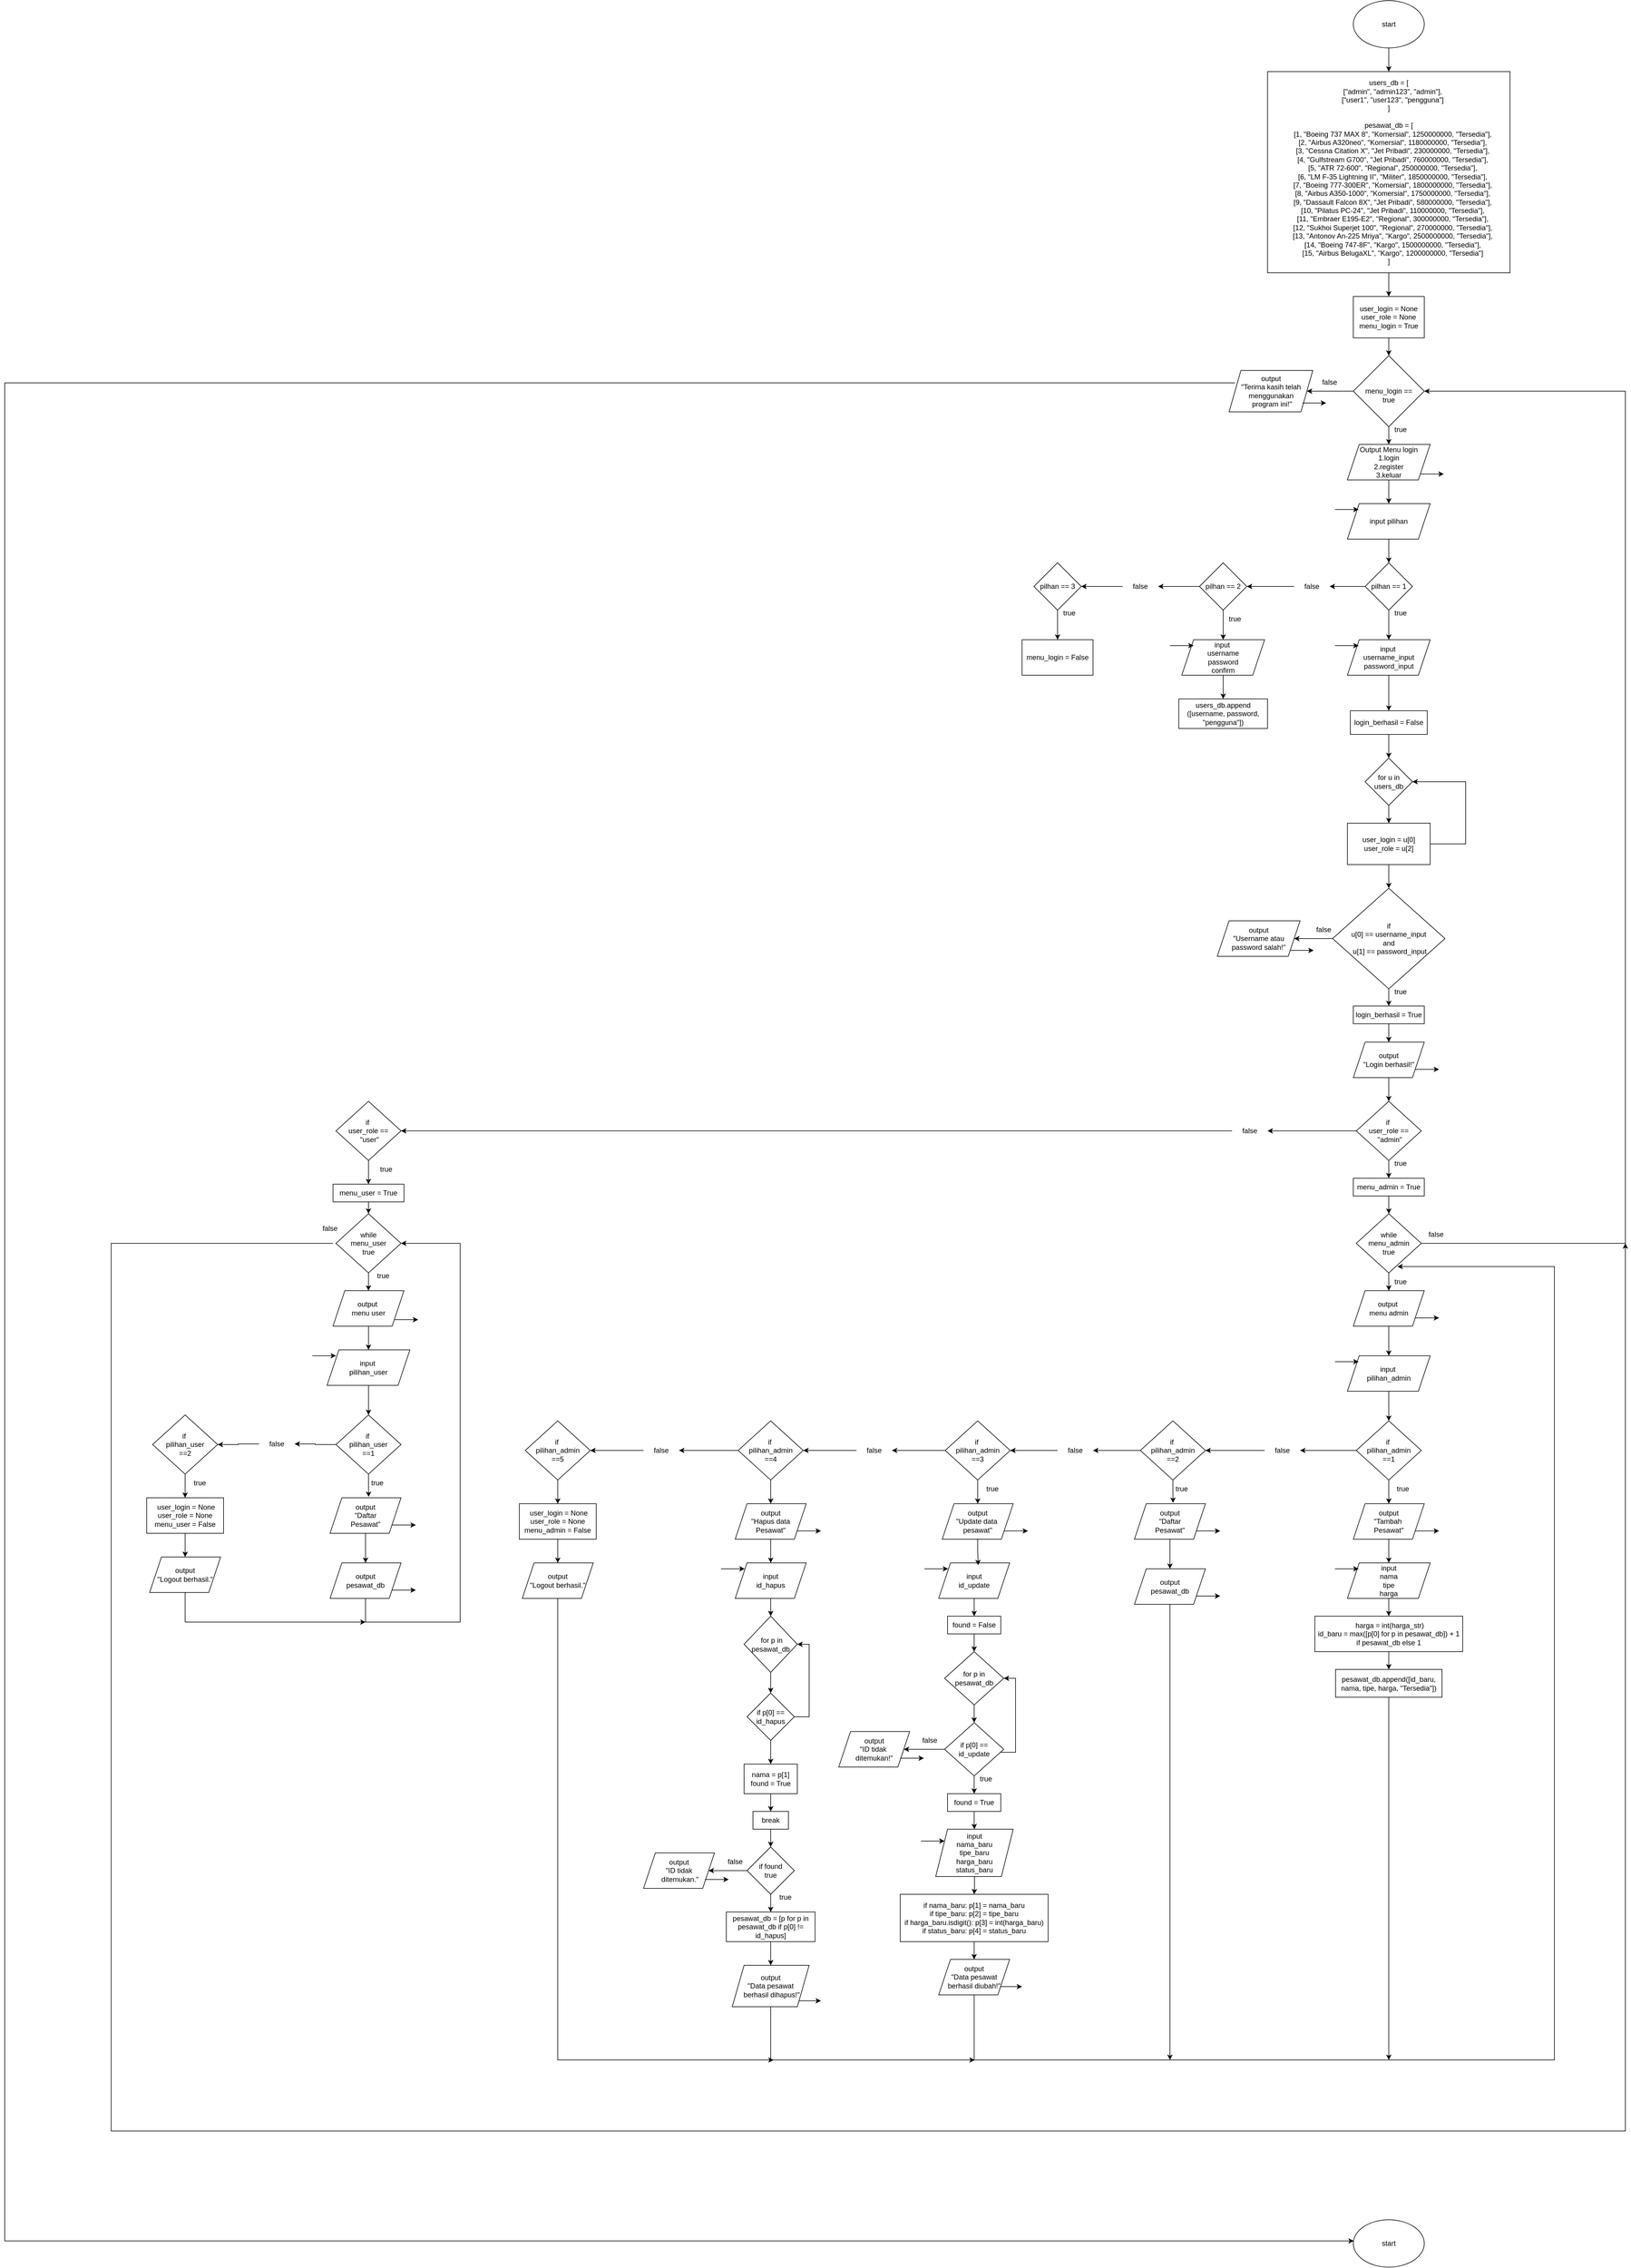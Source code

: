 <mxfile version="28.2.7">
  <diagram name="Page-1" id="VSiP9FKWu95p2uB7v_wY">
    <mxGraphModel grid="1" page="1" gridSize="10" guides="1" tooltips="1" connect="1" arrows="1" fold="1" pageScale="1" pageWidth="827" pageHeight="1169" math="0" shadow="0">
      <root>
        <mxCell id="0" />
        <mxCell id="1" parent="0" />
        <mxCell id="UjnauhuljbAaauEcyD-6-3" style="edgeStyle=orthogonalEdgeStyle;rounded=0;orthogonalLoop=1;jettySize=auto;html=1;" edge="1" parent="1" source="UjnauhuljbAaauEcyD-6-1" target="UjnauhuljbAaauEcyD-6-2">
          <mxGeometry relative="1" as="geometry" />
        </mxCell>
        <mxCell id="UjnauhuljbAaauEcyD-6-1" value="start" style="ellipse;whiteSpace=wrap;html=1;" vertex="1" parent="1">
          <mxGeometry x="360" y="40" width="120" height="80" as="geometry" />
        </mxCell>
        <mxCell id="UjnauhuljbAaauEcyD-6-7" style="edgeStyle=orthogonalEdgeStyle;rounded=0;orthogonalLoop=1;jettySize=auto;html=1;" edge="1" parent="1" source="UjnauhuljbAaauEcyD-6-2" target="UjnauhuljbAaauEcyD-6-6">
          <mxGeometry relative="1" as="geometry" />
        </mxCell>
        <mxCell id="UjnauhuljbAaauEcyD-6-2" value="&lt;div&gt;users_db = [&lt;/div&gt;&lt;div&gt;&amp;nbsp; &amp;nbsp; [&quot;admin&quot;, &quot;admin123&quot;, &quot;admin&quot;],&lt;/div&gt;&lt;div&gt;&amp;nbsp; &amp;nbsp; [&quot;user1&quot;, &quot;user123&quot;, &quot;pengguna&quot;]&lt;/div&gt;&lt;div&gt;]&lt;/div&gt;&lt;div&gt;&lt;br&gt;&lt;/div&gt;&lt;div&gt;pesawat_db = [&lt;/div&gt;&lt;div&gt;&amp;nbsp; &amp;nbsp; [1, &quot;Boeing 737 MAX 8&quot;, &quot;Komersial&quot;, 1250000000, &quot;Tersedia&quot;],&lt;/div&gt;&lt;div&gt;&amp;nbsp; &amp;nbsp; [2, &quot;Airbus A320neo&quot;, &quot;Komersial&quot;, 1180000000, &quot;Tersedia&quot;],&lt;/div&gt;&lt;div&gt;&amp;nbsp; &amp;nbsp; [3, &quot;Cessna Citation X&quot;, &quot;Jet Pribadi&quot;, 230000000, &quot;Tersedia&quot;],&lt;/div&gt;&lt;div&gt;&amp;nbsp; &amp;nbsp; [4, &quot;Gulfstream G700&quot;, &quot;Jet Pribadi&quot;, 760000000, &quot;Tersedia&quot;],&lt;/div&gt;&lt;div&gt;&amp;nbsp; &amp;nbsp; [5, &quot;ATR 72-600&quot;, &quot;Regional&quot;, 250000000, &quot;Tersedia&quot;],&lt;/div&gt;&lt;div&gt;&amp;nbsp; &amp;nbsp; [6, &quot;LM F-35 Lightning II&quot;, &quot;Militer&quot;, 1850000000, &quot;Tersedia&quot;],&lt;/div&gt;&lt;div&gt;&amp;nbsp; &amp;nbsp; [7, &quot;Boeing 777-300ER&quot;, &quot;Komersial&quot;, 1800000000, &quot;Tersedia&quot;],&lt;/div&gt;&lt;div&gt;&amp;nbsp; &amp;nbsp; [8, &quot;Airbus A350-1000&quot;, &quot;Komersial&quot;, 1750000000, &quot;Tersedia&quot;],&lt;/div&gt;&lt;div&gt;&amp;nbsp; &amp;nbsp; [9, &quot;Dassault Falcon 8X&quot;, &quot;Jet Pribadi&quot;, 580000000, &quot;Tersedia&quot;],&lt;/div&gt;&lt;div&gt;&amp;nbsp; &amp;nbsp; [10, &quot;Pilatus PC-24&quot;, &quot;Jet Pribadi&quot;, 110000000, &quot;Tersedia&quot;],&lt;/div&gt;&lt;div&gt;&amp;nbsp; &amp;nbsp; [11, &quot;Embraer E195-E2&quot;, &quot;Regional&quot;, 300000000, &quot;Tersedia&quot;],&lt;/div&gt;&lt;div&gt;&amp;nbsp; &amp;nbsp; [12, &quot;Sukhoi Superjet 100&quot;, &quot;Regional&quot;, 270000000, &quot;Tersedia&quot;],&lt;/div&gt;&lt;div&gt;&amp;nbsp; &amp;nbsp; [13, &quot;Antonov An-225 Mriya&quot;, &quot;Kargo&quot;, 2500000000, &quot;Tersedia&quot;],&lt;/div&gt;&lt;div&gt;&amp;nbsp; &amp;nbsp; [14, &quot;Boeing 747-8F&quot;, &quot;Kargo&quot;, 1500000000, &quot;Tersedia&quot;],&lt;/div&gt;&lt;div&gt;&amp;nbsp; &amp;nbsp; [15, &quot;Airbus BelugaXL&quot;, &quot;Kargo&quot;, 1200000000, &quot;Tersedia&quot;]&lt;/div&gt;&lt;div&gt;]&lt;/div&gt;" style="rounded=0;whiteSpace=wrap;html=1;" vertex="1" parent="1">
          <mxGeometry x="215" y="160" width="410" height="340" as="geometry" />
        </mxCell>
        <mxCell id="UjnauhuljbAaauEcyD-6-9" style="edgeStyle=orthogonalEdgeStyle;rounded=0;orthogonalLoop=1;jettySize=auto;html=1;" edge="1" parent="1" source="UjnauhuljbAaauEcyD-6-6" target="UjnauhuljbAaauEcyD-6-8">
          <mxGeometry relative="1" as="geometry" />
        </mxCell>
        <mxCell id="UjnauhuljbAaauEcyD-6-6" value="&lt;div&gt;user_login = None&lt;/div&gt;&lt;div&gt;user_role = None&lt;/div&gt;&lt;div&gt;menu_login = True&lt;/div&gt;" style="rounded=0;whiteSpace=wrap;html=1;" vertex="1" parent="1">
          <mxGeometry x="360" y="540" width="120" height="70" as="geometry" />
        </mxCell>
        <mxCell id="UjnauhuljbAaauEcyD-6-11" style="edgeStyle=orthogonalEdgeStyle;rounded=0;orthogonalLoop=1;jettySize=auto;html=1;" edge="1" parent="1" source="UjnauhuljbAaauEcyD-6-8" target="UjnauhuljbAaauEcyD-6-10">
          <mxGeometry relative="1" as="geometry" />
        </mxCell>
        <mxCell id="VAjAWhFqFE3p8htSbSY9-69" style="edgeStyle=orthogonalEdgeStyle;rounded=0;orthogonalLoop=1;jettySize=auto;html=1;" edge="1" parent="1" source="UjnauhuljbAaauEcyD-6-8" target="VAjAWhFqFE3p8htSbSY9-67">
          <mxGeometry relative="1" as="geometry" />
        </mxCell>
        <mxCell id="UjnauhuljbAaauEcyD-6-8" value="&lt;br&gt;&lt;div&gt;menu_login ==&lt;/div&gt;&lt;div&gt;true&lt;/div&gt;" style="rhombus;whiteSpace=wrap;html=1;" vertex="1" parent="1">
          <mxGeometry x="360" y="640" width="120" height="120" as="geometry" />
        </mxCell>
        <mxCell id="UjnauhuljbAaauEcyD-6-17" style="edgeStyle=orthogonalEdgeStyle;rounded=0;orthogonalLoop=1;jettySize=auto;html=1;entryX=0.5;entryY=0;entryDx=0;entryDy=0;" edge="1" parent="1" source="UjnauhuljbAaauEcyD-6-10" target="UjnauhuljbAaauEcyD-6-13">
          <mxGeometry relative="1" as="geometry" />
        </mxCell>
        <mxCell id="UjnauhuljbAaauEcyD-6-10" value="Output Menu login&lt;div&gt;1.login&lt;/div&gt;&lt;div&gt;2.register&lt;/div&gt;&lt;div&gt;3.keluar&lt;/div&gt;" style="shape=parallelogram;perimeter=parallelogramPerimeter;whiteSpace=wrap;html=1;fixedSize=1;" vertex="1" parent="1">
          <mxGeometry x="350" y="790" width="140" height="60" as="geometry" />
        </mxCell>
        <mxCell id="UjnauhuljbAaauEcyD-6-12" value="" style="endArrow=classic;html=1;rounded=0;" edge="1" parent="1">
          <mxGeometry width="50" height="50" relative="1" as="geometry">
            <mxPoint x="473" y="840" as="sourcePoint" />
            <mxPoint x="513" y="840" as="targetPoint" />
          </mxGeometry>
        </mxCell>
        <mxCell id="UjnauhuljbAaauEcyD-6-19" style="edgeStyle=orthogonalEdgeStyle;rounded=0;orthogonalLoop=1;jettySize=auto;html=1;entryX=0.5;entryY=0;entryDx=0;entryDy=0;" edge="1" parent="1" source="UjnauhuljbAaauEcyD-6-13" target="UjnauhuljbAaauEcyD-6-18">
          <mxGeometry relative="1" as="geometry" />
        </mxCell>
        <mxCell id="UjnauhuljbAaauEcyD-6-13" value="input pilihan" style="shape=parallelogram;perimeter=parallelogramPerimeter;whiteSpace=wrap;html=1;fixedSize=1;" vertex="1" parent="1">
          <mxGeometry x="350" y="890" width="140" height="60" as="geometry" />
        </mxCell>
        <mxCell id="UjnauhuljbAaauEcyD-6-14" value="" style="endArrow=classic;html=1;rounded=0;" edge="1" parent="1">
          <mxGeometry width="50" height="50" relative="1" as="geometry">
            <mxPoint x="329" y="900" as="sourcePoint" />
            <mxPoint x="369" y="900" as="targetPoint" />
          </mxGeometry>
        </mxCell>
        <mxCell id="UjnauhuljbAaauEcyD-6-22" style="edgeStyle=orthogonalEdgeStyle;rounded=0;orthogonalLoop=1;jettySize=auto;html=1;" edge="1" parent="1" source="UjnauhuljbAaauEcyD-6-18" target="UjnauhuljbAaauEcyD-6-20">
          <mxGeometry relative="1" as="geometry" />
        </mxCell>
        <mxCell id="UjnauhuljbAaauEcyD-6-24" style="edgeStyle=orthogonalEdgeStyle;rounded=0;orthogonalLoop=1;jettySize=auto;html=1;" edge="1" parent="1" source="UjnauhuljbAaauEcyD-6-112" target="UjnauhuljbAaauEcyD-6-23">
          <mxGeometry relative="1" as="geometry" />
        </mxCell>
        <mxCell id="UjnauhuljbAaauEcyD-6-18" value="pilhan == 1" style="rhombus;whiteSpace=wrap;html=1;" vertex="1" parent="1">
          <mxGeometry x="380" y="990" width="80" height="80" as="geometry" />
        </mxCell>
        <mxCell id="UjnauhuljbAaauEcyD-6-40" style="edgeStyle=orthogonalEdgeStyle;rounded=0;orthogonalLoop=1;jettySize=auto;html=1;" edge="1" parent="1" source="UjnauhuljbAaauEcyD-6-20" target="UjnauhuljbAaauEcyD-6-39">
          <mxGeometry relative="1" as="geometry" />
        </mxCell>
        <mxCell id="UjnauhuljbAaauEcyD-6-20" value="input&amp;nbsp;&lt;div&gt;username_input&lt;/div&gt;&lt;div&gt;password_input&lt;/div&gt;" style="shape=parallelogram;perimeter=parallelogramPerimeter;whiteSpace=wrap;html=1;fixedSize=1;" vertex="1" parent="1">
          <mxGeometry x="350" y="1120" width="140" height="60" as="geometry" />
        </mxCell>
        <mxCell id="UjnauhuljbAaauEcyD-6-21" value="" style="endArrow=classic;html=1;rounded=0;" edge="1" parent="1">
          <mxGeometry width="50" height="50" relative="1" as="geometry">
            <mxPoint x="329" y="1130" as="sourcePoint" />
            <mxPoint x="369" y="1130" as="targetPoint" />
          </mxGeometry>
        </mxCell>
        <mxCell id="UjnauhuljbAaauEcyD-6-26" style="edgeStyle=orthogonalEdgeStyle;rounded=0;orthogonalLoop=1;jettySize=auto;html=1;" edge="1" parent="1" source="UjnauhuljbAaauEcyD-6-113" target="UjnauhuljbAaauEcyD-6-25">
          <mxGeometry relative="1" as="geometry" />
        </mxCell>
        <mxCell id="UjnauhuljbAaauEcyD-6-31" style="edgeStyle=orthogonalEdgeStyle;rounded=0;orthogonalLoop=1;jettySize=auto;html=1;entryX=0.5;entryY=0;entryDx=0;entryDy=0;" edge="1" parent="1" source="UjnauhuljbAaauEcyD-6-23" target="UjnauhuljbAaauEcyD-6-29">
          <mxGeometry relative="1" as="geometry" />
        </mxCell>
        <mxCell id="UjnauhuljbAaauEcyD-6-23" value="pilhan == 2" style="rhombus;whiteSpace=wrap;html=1;" vertex="1" parent="1">
          <mxGeometry x="100" y="990" width="80" height="80" as="geometry" />
        </mxCell>
        <mxCell id="UjnauhuljbAaauEcyD-6-28" style="edgeStyle=orthogonalEdgeStyle;rounded=0;orthogonalLoop=1;jettySize=auto;html=1;entryX=0.5;entryY=0;entryDx=0;entryDy=0;" edge="1" parent="1" source="UjnauhuljbAaauEcyD-6-25" target="UjnauhuljbAaauEcyD-6-27">
          <mxGeometry relative="1" as="geometry" />
        </mxCell>
        <mxCell id="UjnauhuljbAaauEcyD-6-25" value="pilhan == 3" style="rhombus;whiteSpace=wrap;html=1;" vertex="1" parent="1">
          <mxGeometry x="-180" y="990" width="80" height="80" as="geometry" />
        </mxCell>
        <mxCell id="UjnauhuljbAaauEcyD-6-27" value="menu_login = False" style="rounded=0;whiteSpace=wrap;html=1;" vertex="1" parent="1">
          <mxGeometry x="-200" y="1120" width="120" height="60" as="geometry" />
        </mxCell>
        <mxCell id="UjnauhuljbAaauEcyD-6-98" style="edgeStyle=orthogonalEdgeStyle;rounded=0;orthogonalLoop=1;jettySize=auto;html=1;entryX=0.5;entryY=0;entryDx=0;entryDy=0;" edge="1" parent="1" source="UjnauhuljbAaauEcyD-6-29" target="UjnauhuljbAaauEcyD-6-96">
          <mxGeometry relative="1" as="geometry" />
        </mxCell>
        <mxCell id="UjnauhuljbAaauEcyD-6-29" value="input&amp;nbsp;&lt;div&gt;username&lt;/div&gt;&lt;div&gt;password&lt;/div&gt;&lt;div&gt;confirm&lt;/div&gt;" style="shape=parallelogram;perimeter=parallelogramPerimeter;whiteSpace=wrap;html=1;fixedSize=1;" vertex="1" parent="1">
          <mxGeometry x="70" y="1120" width="140" height="60" as="geometry" />
        </mxCell>
        <mxCell id="UjnauhuljbAaauEcyD-6-30" value="" style="endArrow=classic;html=1;rounded=0;" edge="1" parent="1">
          <mxGeometry width="50" height="50" relative="1" as="geometry">
            <mxPoint x="50" y="1130" as="sourcePoint" />
            <mxPoint x="90" y="1130" as="targetPoint" />
          </mxGeometry>
        </mxCell>
        <mxCell id="UjnauhuljbAaauEcyD-6-47" style="edgeStyle=orthogonalEdgeStyle;rounded=0;orthogonalLoop=1;jettySize=auto;html=1;" edge="1" parent="1" source="UjnauhuljbAaauEcyD-6-39" target="UjnauhuljbAaauEcyD-6-41">
          <mxGeometry relative="1" as="geometry" />
        </mxCell>
        <mxCell id="UjnauhuljbAaauEcyD-6-39" value="&lt;div&gt;login_berhasil = False&lt;/div&gt;" style="rounded=0;whiteSpace=wrap;html=1;" vertex="1" parent="1">
          <mxGeometry x="355" y="1240" width="130" height="40" as="geometry" />
        </mxCell>
        <mxCell id="UjnauhuljbAaauEcyD-6-58" style="edgeStyle=orthogonalEdgeStyle;rounded=0;orthogonalLoop=1;jettySize=auto;html=1;" edge="1" parent="1" source="UjnauhuljbAaauEcyD-6-41" target="UjnauhuljbAaauEcyD-6-48">
          <mxGeometry relative="1" as="geometry" />
        </mxCell>
        <mxCell id="UjnauhuljbAaauEcyD-6-41" value="for u in&lt;div&gt;users_db&lt;/div&gt;" style="rhombus;whiteSpace=wrap;html=1;" vertex="1" parent="1">
          <mxGeometry x="380" y="1320" width="80" height="80" as="geometry" />
        </mxCell>
        <mxCell id="UjnauhuljbAaauEcyD-6-56" style="edgeStyle=orthogonalEdgeStyle;rounded=0;orthogonalLoop=1;jettySize=auto;html=1;" edge="1" parent="1" source="UjnauhuljbAaauEcyD-6-44" target="UjnauhuljbAaauEcyD-6-54">
          <mxGeometry relative="1" as="geometry" />
        </mxCell>
        <mxCell id="UjnauhuljbAaauEcyD-6-66" style="edgeStyle=orthogonalEdgeStyle;rounded=0;orthogonalLoop=1;jettySize=auto;html=1;entryX=0.5;entryY=0;entryDx=0;entryDy=0;" edge="1" parent="1" source="UjnauhuljbAaauEcyD-6-44" target="UjnauhuljbAaauEcyD-6-64">
          <mxGeometry relative="1" as="geometry" />
        </mxCell>
        <mxCell id="UjnauhuljbAaauEcyD-6-44" value="if&lt;div&gt;&amp;nbsp;u[0] == username_input&amp;nbsp;&lt;/div&gt;&lt;div&gt;and&lt;/div&gt;&lt;div&gt;&amp;nbsp;u[1] == password_input&lt;/div&gt;" style="rhombus;whiteSpace=wrap;html=1;" vertex="1" parent="1">
          <mxGeometry x="325" y="1540" width="190" height="170" as="geometry" />
        </mxCell>
        <mxCell id="UjnauhuljbAaauEcyD-6-59" style="edgeStyle=orthogonalEdgeStyle;rounded=0;orthogonalLoop=1;jettySize=auto;html=1;entryX=0.5;entryY=0;entryDx=0;entryDy=0;" edge="1" parent="1" source="UjnauhuljbAaauEcyD-6-48" target="UjnauhuljbAaauEcyD-6-44">
          <mxGeometry relative="1" as="geometry" />
        </mxCell>
        <mxCell id="UjnauhuljbAaauEcyD-6-68" style="edgeStyle=orthogonalEdgeStyle;rounded=0;orthogonalLoop=1;jettySize=auto;html=1;entryX=1;entryY=0.5;entryDx=0;entryDy=0;" edge="1" parent="1" source="UjnauhuljbAaauEcyD-6-48" target="UjnauhuljbAaauEcyD-6-41">
          <mxGeometry relative="1" as="geometry">
            <mxPoint x="530" y="1360.0" as="targetPoint" />
            <Array as="points">
              <mxPoint x="550" y="1465" />
              <mxPoint x="550" y="1360" />
            </Array>
          </mxGeometry>
        </mxCell>
        <mxCell id="UjnauhuljbAaauEcyD-6-48" value="&lt;div&gt;user_login = u[0]&lt;/div&gt;&lt;div&gt;user_role = u[2]&lt;/div&gt;" style="rounded=0;whiteSpace=wrap;html=1;" vertex="1" parent="1">
          <mxGeometry x="350" y="1430" width="140" height="70" as="geometry" />
        </mxCell>
        <mxCell id="UjnauhuljbAaauEcyD-6-71" style="edgeStyle=orthogonalEdgeStyle;rounded=0;orthogonalLoop=1;jettySize=auto;html=1;" edge="1" parent="1" source="UjnauhuljbAaauEcyD-6-53" target="UjnauhuljbAaauEcyD-6-70">
          <mxGeometry relative="1" as="geometry" />
        </mxCell>
        <mxCell id="UjnauhuljbAaauEcyD-6-85" style="edgeStyle=orthogonalEdgeStyle;rounded=0;orthogonalLoop=1;jettySize=auto;html=1;" edge="1" parent="1" source="UjnauhuljbAaauEcyD-6-109" target="VAjAWhFqFE3p8htSbSY9-72">
          <mxGeometry relative="1" as="geometry">
            <mxPoint x="-1250" y="1950" as="targetPoint" />
          </mxGeometry>
        </mxCell>
        <mxCell id="UjnauhuljbAaauEcyD-6-53" value="if&amp;nbsp;&lt;div&gt;user_role ==&lt;/div&gt;&lt;div&gt;&amp;nbsp;&quot;admin&quot;&lt;/div&gt;" style="rhombus;whiteSpace=wrap;html=1;" vertex="1" parent="1">
          <mxGeometry x="365" y="1900" width="110" height="100" as="geometry" />
        </mxCell>
        <mxCell id="UjnauhuljbAaauEcyD-6-54" value="output&lt;div&gt;&quot;Username atau password salah!&quot;&lt;/div&gt;" style="shape=parallelogram;perimeter=parallelogramPerimeter;whiteSpace=wrap;html=1;fixedSize=1;" vertex="1" parent="1">
          <mxGeometry x="130" y="1595" width="140" height="60" as="geometry" />
        </mxCell>
        <mxCell id="UjnauhuljbAaauEcyD-6-55" value="" style="endArrow=classic;html=1;rounded=0;" edge="1" parent="1">
          <mxGeometry width="50" height="50" relative="1" as="geometry">
            <mxPoint x="253" y="1645" as="sourcePoint" />
            <mxPoint x="293" y="1645" as="targetPoint" />
          </mxGeometry>
        </mxCell>
        <mxCell id="UjnauhuljbAaauEcyD-6-61" value="" style="endArrow=classic;html=1;rounded=0;" edge="1" parent="1">
          <mxGeometry width="50" height="50" relative="1" as="geometry">
            <mxPoint x="465" y="1846" as="sourcePoint" />
            <mxPoint x="505" y="1846" as="targetPoint" />
          </mxGeometry>
        </mxCell>
        <mxCell id="UjnauhuljbAaauEcyD-6-69" style="edgeStyle=orthogonalEdgeStyle;rounded=0;orthogonalLoop=1;jettySize=auto;html=1;entryX=0.5;entryY=0;entryDx=0;entryDy=0;" edge="1" parent="1" source="UjnauhuljbAaauEcyD-6-63" target="UjnauhuljbAaauEcyD-6-53">
          <mxGeometry relative="1" as="geometry" />
        </mxCell>
        <mxCell id="UjnauhuljbAaauEcyD-6-63" value="output&lt;div&gt;&quot;Login berhasil!&quot;&lt;/div&gt;" style="shape=parallelogram;perimeter=parallelogramPerimeter;whiteSpace=wrap;html=1;fixedSize=1;" vertex="1" parent="1">
          <mxGeometry x="360" y="1800" width="120" height="60" as="geometry" />
        </mxCell>
        <mxCell id="UjnauhuljbAaauEcyD-6-67" style="edgeStyle=orthogonalEdgeStyle;rounded=0;orthogonalLoop=1;jettySize=auto;html=1;" edge="1" parent="1" source="UjnauhuljbAaauEcyD-6-64" target="UjnauhuljbAaauEcyD-6-63">
          <mxGeometry relative="1" as="geometry" />
        </mxCell>
        <mxCell id="UjnauhuljbAaauEcyD-6-64" value="login_berhasil = True" style="rounded=0;whiteSpace=wrap;html=1;" vertex="1" parent="1">
          <mxGeometry x="360" y="1739" width="120" height="30" as="geometry" />
        </mxCell>
        <mxCell id="UjnauhuljbAaauEcyD-6-73" style="edgeStyle=orthogonalEdgeStyle;rounded=0;orthogonalLoop=1;jettySize=auto;html=1;entryX=0.5;entryY=0;entryDx=0;entryDy=0;" edge="1" parent="1" source="UjnauhuljbAaauEcyD-6-70" target="UjnauhuljbAaauEcyD-6-72">
          <mxGeometry relative="1" as="geometry" />
        </mxCell>
        <mxCell id="UjnauhuljbAaauEcyD-6-70" value="menu_admin = True" style="rounded=0;whiteSpace=wrap;html=1;" vertex="1" parent="1">
          <mxGeometry x="360" y="2030" width="120" height="30" as="geometry" />
        </mxCell>
        <mxCell id="UjnauhuljbAaauEcyD-6-77" style="edgeStyle=orthogonalEdgeStyle;rounded=0;orthogonalLoop=1;jettySize=auto;html=1;" edge="1" parent="1" source="UjnauhuljbAaauEcyD-6-72" target="UjnauhuljbAaauEcyD-6-75">
          <mxGeometry relative="1" as="geometry" />
        </mxCell>
        <mxCell id="VAjAWhFqFE3p8htSbSY9-116" style="edgeStyle=orthogonalEdgeStyle;rounded=0;orthogonalLoop=1;jettySize=auto;html=1;entryX=1;entryY=0.5;entryDx=0;entryDy=0;" edge="1" parent="1" source="UjnauhuljbAaauEcyD-6-72" target="UjnauhuljbAaauEcyD-6-8">
          <mxGeometry relative="1" as="geometry">
            <mxPoint x="710" y="700" as="targetPoint" />
            <Array as="points">
              <mxPoint x="820" y="2140" />
              <mxPoint x="820" y="700" />
            </Array>
          </mxGeometry>
        </mxCell>
        <mxCell id="UjnauhuljbAaauEcyD-6-72" value="while&lt;div&gt;menu_admin&lt;/div&gt;&lt;div&gt;true&lt;/div&gt;" style="rhombus;whiteSpace=wrap;html=1;" vertex="1" parent="1">
          <mxGeometry x="365" y="2090" width="110" height="100" as="geometry" />
        </mxCell>
        <mxCell id="UjnauhuljbAaauEcyD-6-74" value="" style="endArrow=classic;html=1;rounded=0;" edge="1" parent="1">
          <mxGeometry width="50" height="50" relative="1" as="geometry">
            <mxPoint x="465" y="2266" as="sourcePoint" />
            <mxPoint x="505" y="2266" as="targetPoint" />
          </mxGeometry>
        </mxCell>
        <mxCell id="UjnauhuljbAaauEcyD-6-81" style="edgeStyle=orthogonalEdgeStyle;rounded=0;orthogonalLoop=1;jettySize=auto;html=1;" edge="1" parent="1" source="UjnauhuljbAaauEcyD-6-75" target="UjnauhuljbAaauEcyD-6-79">
          <mxGeometry relative="1" as="geometry" />
        </mxCell>
        <mxCell id="UjnauhuljbAaauEcyD-6-75" value="output&amp;nbsp;&lt;div&gt;menu admin&lt;/div&gt;" style="shape=parallelogram;perimeter=parallelogramPerimeter;whiteSpace=wrap;html=1;fixedSize=1;" vertex="1" parent="1">
          <mxGeometry x="360" y="2220" width="120" height="60" as="geometry" />
        </mxCell>
        <mxCell id="UjnauhuljbAaauEcyD-6-84" style="edgeStyle=orthogonalEdgeStyle;rounded=0;orthogonalLoop=1;jettySize=auto;html=1;entryX=0.5;entryY=0;entryDx=0;entryDy=0;" edge="1" parent="1" source="UjnauhuljbAaauEcyD-6-79" target="UjnauhuljbAaauEcyD-6-82">
          <mxGeometry relative="1" as="geometry" />
        </mxCell>
        <mxCell id="UjnauhuljbAaauEcyD-6-79" value="input&amp;nbsp;&lt;div&gt;pilihan_admin&lt;/div&gt;" style="shape=parallelogram;perimeter=parallelogramPerimeter;whiteSpace=wrap;html=1;fixedSize=1;" vertex="1" parent="1">
          <mxGeometry x="350" y="2330" width="140" height="60" as="geometry" />
        </mxCell>
        <mxCell id="UjnauhuljbAaauEcyD-6-80" value="" style="endArrow=classic;html=1;rounded=0;" edge="1" parent="1">
          <mxGeometry width="50" height="50" relative="1" as="geometry">
            <mxPoint x="329" y="2340" as="sourcePoint" />
            <mxPoint x="369" y="2340" as="targetPoint" />
          </mxGeometry>
        </mxCell>
        <mxCell id="UjnauhuljbAaauEcyD-6-88" style="edgeStyle=orthogonalEdgeStyle;rounded=0;orthogonalLoop=1;jettySize=auto;html=1;entryX=0.5;entryY=0;entryDx=0;entryDy=0;" edge="1" parent="1" source="UjnauhuljbAaauEcyD-6-82" target="UjnauhuljbAaauEcyD-6-87">
          <mxGeometry relative="1" as="geometry" />
        </mxCell>
        <mxCell id="UjnauhuljbAaauEcyD-6-118" style="edgeStyle=orthogonalEdgeStyle;rounded=0;orthogonalLoop=1;jettySize=auto;html=1;entryX=1;entryY=0.5;entryDx=0;entryDy=0;" edge="1" parent="1" source="UjnauhuljbAaauEcyD-6-116" target="UjnauhuljbAaauEcyD-6-100">
          <mxGeometry relative="1" as="geometry" />
        </mxCell>
        <mxCell id="UjnauhuljbAaauEcyD-6-82" value="if&amp;nbsp;&lt;div&gt;pilihan_admin&lt;/div&gt;&lt;div&gt;==1&lt;/div&gt;" style="rhombus;whiteSpace=wrap;html=1;" vertex="1" parent="1">
          <mxGeometry x="365" y="2440" width="110" height="100" as="geometry" />
        </mxCell>
        <mxCell id="UjnauhuljbAaauEcyD-6-86" value="" style="endArrow=classic;html=1;rounded=0;" edge="1" parent="1">
          <mxGeometry width="50" height="50" relative="1" as="geometry">
            <mxPoint x="465" y="2626" as="sourcePoint" />
            <mxPoint x="505" y="2626" as="targetPoint" />
          </mxGeometry>
        </mxCell>
        <mxCell id="UjnauhuljbAaauEcyD-6-91" style="edgeStyle=orthogonalEdgeStyle;rounded=0;orthogonalLoop=1;jettySize=auto;html=1;" edge="1" parent="1" source="UjnauhuljbAaauEcyD-6-87" target="UjnauhuljbAaauEcyD-6-89">
          <mxGeometry relative="1" as="geometry" />
        </mxCell>
        <mxCell id="UjnauhuljbAaauEcyD-6-87" value="output&lt;br&gt;&quot;Tambah&amp;nbsp;&lt;div&gt;Pesawat&quot;&lt;/div&gt;" style="shape=parallelogram;perimeter=parallelogramPerimeter;whiteSpace=wrap;html=1;fixedSize=1;" vertex="1" parent="1">
          <mxGeometry x="360" y="2580" width="120" height="60" as="geometry" />
        </mxCell>
        <mxCell id="UjnauhuljbAaauEcyD-6-93" style="edgeStyle=orthogonalEdgeStyle;rounded=0;orthogonalLoop=1;jettySize=auto;html=1;" edge="1" parent="1" source="UjnauhuljbAaauEcyD-6-89" target="UjnauhuljbAaauEcyD-6-92">
          <mxGeometry relative="1" as="geometry" />
        </mxCell>
        <mxCell id="UjnauhuljbAaauEcyD-6-89" value="input&lt;div&gt;nama&lt;/div&gt;&lt;div&gt;tipe&lt;/div&gt;&lt;div&gt;harga&lt;/div&gt;" style="shape=parallelogram;perimeter=parallelogramPerimeter;whiteSpace=wrap;html=1;fixedSize=1;" vertex="1" parent="1">
          <mxGeometry x="350" y="2680" width="140" height="60" as="geometry" />
        </mxCell>
        <mxCell id="UjnauhuljbAaauEcyD-6-90" value="" style="endArrow=classic;html=1;rounded=0;" edge="1" parent="1">
          <mxGeometry width="50" height="50" relative="1" as="geometry">
            <mxPoint x="329" y="2690" as="sourcePoint" />
            <mxPoint x="369" y="2690" as="targetPoint" />
          </mxGeometry>
        </mxCell>
        <mxCell id="UjnauhuljbAaauEcyD-6-95" style="edgeStyle=orthogonalEdgeStyle;rounded=0;orthogonalLoop=1;jettySize=auto;html=1;" edge="1" parent="1" source="UjnauhuljbAaauEcyD-6-92" target="UjnauhuljbAaauEcyD-6-94">
          <mxGeometry relative="1" as="geometry" />
        </mxCell>
        <mxCell id="UjnauhuljbAaauEcyD-6-92" value="&lt;div&gt;&amp;nbsp;harga = int(harga_str)&lt;/div&gt;&lt;div&gt;id_baru = max([p[0] for p in pesawat_db]) + 1 if pesawat_db else 1&lt;/div&gt;" style="rounded=0;whiteSpace=wrap;html=1;" vertex="1" parent="1">
          <mxGeometry x="295" y="2770" width="250" height="60" as="geometry" />
        </mxCell>
        <mxCell id="VAjAWhFqFE3p8htSbSY9-119" style="edgeStyle=orthogonalEdgeStyle;rounded=0;orthogonalLoop=1;jettySize=auto;html=1;" edge="1" parent="1" source="UjnauhuljbAaauEcyD-6-94">
          <mxGeometry relative="1" as="geometry">
            <mxPoint x="420" y="3520" as="targetPoint" />
          </mxGeometry>
        </mxCell>
        <mxCell id="UjnauhuljbAaauEcyD-6-94" value="pesawat_db.append([id_baru, nama, tipe, harga, &quot;Tersedia&quot;])" style="rounded=0;whiteSpace=wrap;html=1;" vertex="1" parent="1">
          <mxGeometry x="330" y="2860" width="180" height="47" as="geometry" />
        </mxCell>
        <mxCell id="UjnauhuljbAaauEcyD-6-96" value="users_db.append&lt;div&gt;([username, password, &quot;pengguna&quot;])&lt;/div&gt;" style="rounded=0;whiteSpace=wrap;html=1;" vertex="1" parent="1">
          <mxGeometry x="65" y="1220" width="150" height="50" as="geometry" />
        </mxCell>
        <mxCell id="UjnauhuljbAaauEcyD-6-127" style="edgeStyle=orthogonalEdgeStyle;rounded=0;orthogonalLoop=1;jettySize=auto;html=1;" edge="1" parent="1" source="UjnauhuljbAaauEcyD-6-129" target="UjnauhuljbAaauEcyD-6-126">
          <mxGeometry relative="1" as="geometry" />
        </mxCell>
        <mxCell id="UjnauhuljbAaauEcyD-6-100" value="if&amp;nbsp;&lt;div&gt;pilihan_admin&lt;/div&gt;&lt;div&gt;==2&lt;/div&gt;" style="rhombus;whiteSpace=wrap;html=1;" vertex="1" parent="1">
          <mxGeometry y="2440" width="110" height="100" as="geometry" />
        </mxCell>
        <mxCell id="UjnauhuljbAaauEcyD-6-101" value="true" style="text;html=1;whiteSpace=wrap;strokeColor=none;fillColor=none;align=center;verticalAlign=middle;rounded=0;" vertex="1" parent="1">
          <mxGeometry x="414" y="2540" width="60" height="30" as="geometry" />
        </mxCell>
        <mxCell id="UjnauhuljbAaauEcyD-6-102" value="true" style="text;html=1;whiteSpace=wrap;strokeColor=none;fillColor=none;align=center;verticalAlign=middle;rounded=0;" vertex="1" parent="1">
          <mxGeometry x="410" y="2190" width="60" height="30" as="geometry" />
        </mxCell>
        <mxCell id="UjnauhuljbAaauEcyD-6-103" value="true" style="text;html=1;whiteSpace=wrap;strokeColor=none;fillColor=none;align=center;verticalAlign=middle;rounded=0;" vertex="1" parent="1">
          <mxGeometry x="410" y="1990" width="60" height="30" as="geometry" />
        </mxCell>
        <mxCell id="UjnauhuljbAaauEcyD-6-104" value="true" style="text;html=1;whiteSpace=wrap;strokeColor=none;fillColor=none;align=center;verticalAlign=middle;rounded=0;" vertex="1" parent="1">
          <mxGeometry x="410" y="1700" width="60" height="30" as="geometry" />
        </mxCell>
        <mxCell id="UjnauhuljbAaauEcyD-6-105" value="true" style="text;html=1;whiteSpace=wrap;strokeColor=none;fillColor=none;align=center;verticalAlign=middle;rounded=0;" vertex="1" parent="1">
          <mxGeometry x="410" y="1060" width="60" height="30" as="geometry" />
        </mxCell>
        <mxCell id="UjnauhuljbAaauEcyD-6-106" value="true" style="text;html=1;whiteSpace=wrap;strokeColor=none;fillColor=none;align=center;verticalAlign=middle;rounded=0;" vertex="1" parent="1">
          <mxGeometry x="130" y="1070" width="60" height="30" as="geometry" />
        </mxCell>
        <mxCell id="UjnauhuljbAaauEcyD-6-107" value="true" style="text;html=1;whiteSpace=wrap;strokeColor=none;fillColor=none;align=center;verticalAlign=middle;rounded=0;" vertex="1" parent="1">
          <mxGeometry x="-150" y="1060" width="60" height="30" as="geometry" />
        </mxCell>
        <mxCell id="UjnauhuljbAaauEcyD-6-108" value="true" style="text;html=1;whiteSpace=wrap;strokeColor=none;fillColor=none;align=center;verticalAlign=middle;rounded=0;" vertex="1" parent="1">
          <mxGeometry x="410" y="750" width="60" height="30" as="geometry" />
        </mxCell>
        <mxCell id="UjnauhuljbAaauEcyD-6-111" value="false" style="text;html=1;whiteSpace=wrap;strokeColor=none;fillColor=none;align=center;verticalAlign=middle;rounded=0;" vertex="1" parent="1">
          <mxGeometry x="280" y="1595" width="60" height="30" as="geometry" />
        </mxCell>
        <mxCell id="UjnauhuljbAaauEcyD-6-114" value="false" style="text;html=1;whiteSpace=wrap;strokeColor=none;fillColor=none;align=center;verticalAlign=middle;rounded=0;" vertex="1" parent="1">
          <mxGeometry x="290" y="670" width="60" height="30" as="geometry" />
        </mxCell>
        <mxCell id="UjnauhuljbAaauEcyD-6-119" value="" style="endArrow=classic;html=1;rounded=0;" edge="1" parent="1">
          <mxGeometry width="50" height="50" relative="1" as="geometry">
            <mxPoint x="95" y="2626" as="sourcePoint" />
            <mxPoint x="135" y="2626" as="targetPoint" />
          </mxGeometry>
        </mxCell>
        <mxCell id="UjnauhuljbAaauEcyD-6-125" style="edgeStyle=orthogonalEdgeStyle;rounded=0;orthogonalLoop=1;jettySize=auto;html=1;" edge="1" parent="1" source="UjnauhuljbAaauEcyD-6-120" target="UjnauhuljbAaauEcyD-6-124">
          <mxGeometry relative="1" as="geometry" />
        </mxCell>
        <mxCell id="UjnauhuljbAaauEcyD-6-120" value="output&lt;br&gt;&quot;Daftar&lt;div&gt;Pesawat&quot;&lt;/div&gt;" style="shape=parallelogram;perimeter=parallelogramPerimeter;whiteSpace=wrap;html=1;fixedSize=1;" vertex="1" parent="1">
          <mxGeometry x="-10" y="2580" width="120" height="60" as="geometry" />
        </mxCell>
        <mxCell id="UjnauhuljbAaauEcyD-6-121" style="edgeStyle=orthogonalEdgeStyle;rounded=0;orthogonalLoop=1;jettySize=auto;html=1;entryX=0.544;entryY=-0.024;entryDx=0;entryDy=0;entryPerimeter=0;" edge="1" parent="1" source="UjnauhuljbAaauEcyD-6-100" target="UjnauhuljbAaauEcyD-6-120">
          <mxGeometry relative="1" as="geometry" />
        </mxCell>
        <mxCell id="UjnauhuljbAaauEcyD-6-122" value="true" style="text;html=1;whiteSpace=wrap;strokeColor=none;fillColor=none;align=center;verticalAlign=middle;rounded=0;" vertex="1" parent="1">
          <mxGeometry x="40" y="2540" width="60" height="30" as="geometry" />
        </mxCell>
        <mxCell id="UjnauhuljbAaauEcyD-6-123" value="" style="endArrow=classic;html=1;rounded=0;" edge="1" parent="1">
          <mxGeometry width="50" height="50" relative="1" as="geometry">
            <mxPoint x="95" y="2736" as="sourcePoint" />
            <mxPoint x="135" y="2736" as="targetPoint" />
          </mxGeometry>
        </mxCell>
        <mxCell id="VAjAWhFqFE3p8htSbSY9-64" style="edgeStyle=orthogonalEdgeStyle;rounded=0;orthogonalLoop=1;jettySize=auto;html=1;" edge="1" parent="1" source="UjnauhuljbAaauEcyD-6-124">
          <mxGeometry relative="1" as="geometry">
            <mxPoint x="50" y="3520" as="targetPoint" />
          </mxGeometry>
        </mxCell>
        <mxCell id="UjnauhuljbAaauEcyD-6-124" value="output&lt;br&gt;pesawat_db" style="shape=parallelogram;perimeter=parallelogramPerimeter;whiteSpace=wrap;html=1;fixedSize=1;" vertex="1" parent="1">
          <mxGeometry x="-10" y="2690" width="120" height="60" as="geometry" />
        </mxCell>
        <mxCell id="UjnauhuljbAaauEcyD-6-132" style="edgeStyle=orthogonalEdgeStyle;rounded=0;orthogonalLoop=1;jettySize=auto;html=1;" edge="1" parent="1" source="UjnauhuljbAaauEcyD-6-126" target="UjnauhuljbAaauEcyD-6-131">
          <mxGeometry relative="1" as="geometry" />
        </mxCell>
        <mxCell id="VAjAWhFqFE3p8htSbSY9-15" style="edgeStyle=orthogonalEdgeStyle;rounded=0;orthogonalLoop=1;jettySize=auto;html=1;entryX=1;entryY=0.5;entryDx=0;entryDy=0;" edge="1" parent="1" source="VAjAWhFqFE3p8htSbSY9-54" target="VAjAWhFqFE3p8htSbSY9-14">
          <mxGeometry relative="1" as="geometry" />
        </mxCell>
        <mxCell id="UjnauhuljbAaauEcyD-6-126" value="if&amp;nbsp;&lt;div&gt;pilihan_admin&lt;/div&gt;&lt;div&gt;==3&lt;/div&gt;" style="rhombus;whiteSpace=wrap;html=1;" vertex="1" parent="1">
          <mxGeometry x="-330" y="2440" width="110" height="100" as="geometry" />
        </mxCell>
        <mxCell id="UjnauhuljbAaauEcyD-6-130" value="" style="endArrow=classic;html=1;rounded=0;" edge="1" parent="1">
          <mxGeometry width="50" height="50" relative="1" as="geometry">
            <mxPoint x="-230" y="2626" as="sourcePoint" />
            <mxPoint x="-190" y="2626" as="targetPoint" />
          </mxGeometry>
        </mxCell>
        <mxCell id="UjnauhuljbAaauEcyD-6-131" value="output&lt;div&gt;&quot;Update data&amp;nbsp;&lt;/div&gt;&lt;div&gt;pesawat&quot;&lt;/div&gt;" style="shape=parallelogram;perimeter=parallelogramPerimeter;whiteSpace=wrap;html=1;fixedSize=1;" vertex="1" parent="1">
          <mxGeometry x="-335" y="2580" width="120" height="60" as="geometry" />
        </mxCell>
        <mxCell id="UjnauhuljbAaauEcyD-6-133" value="" style="endArrow=classic;html=1;rounded=0;" edge="1" parent="1">
          <mxGeometry width="50" height="50" relative="1" as="geometry">
            <mxPoint x="-365" y="2690" as="sourcePoint" />
            <mxPoint x="-325" y="2690" as="targetPoint" />
          </mxGeometry>
        </mxCell>
        <mxCell id="UjnauhuljbAaauEcyD-6-137" style="edgeStyle=orthogonalEdgeStyle;rounded=0;orthogonalLoop=1;jettySize=auto;html=1;" edge="1" parent="1" source="UjnauhuljbAaauEcyD-6-134" target="UjnauhuljbAaauEcyD-6-136">
          <mxGeometry relative="1" as="geometry" />
        </mxCell>
        <mxCell id="UjnauhuljbAaauEcyD-6-134" value="input&lt;div&gt;id_update&lt;/div&gt;" style="shape=parallelogram;perimeter=parallelogramPerimeter;whiteSpace=wrap;html=1;fixedSize=1;" vertex="1" parent="1">
          <mxGeometry x="-341" y="2680" width="120" height="60" as="geometry" />
        </mxCell>
        <mxCell id="UjnauhuljbAaauEcyD-6-135" style="edgeStyle=orthogonalEdgeStyle;rounded=0;orthogonalLoop=1;jettySize=auto;html=1;entryX=0.556;entryY=0.064;entryDx=0;entryDy=0;entryPerimeter=0;" edge="1" parent="1" source="UjnauhuljbAaauEcyD-6-131" target="UjnauhuljbAaauEcyD-6-134">
          <mxGeometry relative="1" as="geometry" />
        </mxCell>
        <mxCell id="UjnauhuljbAaauEcyD-6-139" style="edgeStyle=orthogonalEdgeStyle;rounded=0;orthogonalLoop=1;jettySize=auto;html=1;" edge="1" parent="1" source="UjnauhuljbAaauEcyD-6-136" target="UjnauhuljbAaauEcyD-6-138">
          <mxGeometry relative="1" as="geometry" />
        </mxCell>
        <mxCell id="UjnauhuljbAaauEcyD-6-136" value="found = False" style="rounded=0;whiteSpace=wrap;html=1;" vertex="1" parent="1">
          <mxGeometry x="-326" y="2770" width="90" height="30" as="geometry" />
        </mxCell>
        <mxCell id="UjnauhuljbAaauEcyD-6-141" style="edgeStyle=orthogonalEdgeStyle;rounded=0;orthogonalLoop=1;jettySize=auto;html=1;" edge="1" parent="1" source="UjnauhuljbAaauEcyD-6-138" target="UjnauhuljbAaauEcyD-6-140">
          <mxGeometry relative="1" as="geometry" />
        </mxCell>
        <mxCell id="UjnauhuljbAaauEcyD-6-138" value="for p in pesawat_db" style="rhombus;whiteSpace=wrap;html=1;" vertex="1" parent="1">
          <mxGeometry x="-331" y="2830" width="100" height="90" as="geometry" />
        </mxCell>
        <mxCell id="UjnauhuljbAaauEcyD-6-143" style="edgeStyle=orthogonalEdgeStyle;rounded=0;orthogonalLoop=1;jettySize=auto;html=1;" edge="1" parent="1" source="UjnauhuljbAaauEcyD-6-140" target="UjnauhuljbAaauEcyD-6-142">
          <mxGeometry relative="1" as="geometry" />
        </mxCell>
        <mxCell id="VAjAWhFqFE3p8htSbSY9-8" style="edgeStyle=orthogonalEdgeStyle;rounded=0;orthogonalLoop=1;jettySize=auto;html=1;entryX=1;entryY=0.5;entryDx=0;entryDy=0;" edge="1" parent="1" source="UjnauhuljbAaauEcyD-6-140" target="VAjAWhFqFE3p8htSbSY9-6">
          <mxGeometry relative="1" as="geometry" />
        </mxCell>
        <mxCell id="VAjAWhFqFE3p8htSbSY9-9" style="edgeStyle=orthogonalEdgeStyle;rounded=0;orthogonalLoop=1;jettySize=auto;html=1;entryX=1;entryY=0.5;entryDx=0;entryDy=0;" edge="1" parent="1" source="UjnauhuljbAaauEcyD-6-140" target="UjnauhuljbAaauEcyD-6-138">
          <mxGeometry relative="1" as="geometry">
            <Array as="points">
              <mxPoint x="-211" y="3000" />
              <mxPoint x="-211" y="2875" />
            </Array>
          </mxGeometry>
        </mxCell>
        <mxCell id="UjnauhuljbAaauEcyD-6-140" value="if p[0] == id_update" style="rhombus;whiteSpace=wrap;html=1;" vertex="1" parent="1">
          <mxGeometry x="-331" y="2950" width="100" height="90" as="geometry" />
        </mxCell>
        <mxCell id="UjnauhuljbAaauEcyD-6-146" style="edgeStyle=orthogonalEdgeStyle;rounded=0;orthogonalLoop=1;jettySize=auto;html=1;" edge="1" parent="1" source="UjnauhuljbAaauEcyD-6-142" target="UjnauhuljbAaauEcyD-6-145">
          <mxGeometry relative="1" as="geometry" />
        </mxCell>
        <mxCell id="UjnauhuljbAaauEcyD-6-142" value="found = True" style="rounded=0;whiteSpace=wrap;html=1;" vertex="1" parent="1">
          <mxGeometry x="-326" y="3070" width="90" height="30" as="geometry" />
        </mxCell>
        <mxCell id="UjnauhuljbAaauEcyD-6-144" value="" style="endArrow=classic;html=1;rounded=0;" edge="1" parent="1">
          <mxGeometry width="50" height="50" relative="1" as="geometry">
            <mxPoint x="-371" y="3150" as="sourcePoint" />
            <mxPoint x="-331" y="3150" as="targetPoint" />
          </mxGeometry>
        </mxCell>
        <mxCell id="VAjAWhFqFE3p8htSbSY9-1" style="edgeStyle=orthogonalEdgeStyle;rounded=0;orthogonalLoop=1;jettySize=auto;html=1;" edge="1" parent="1" source="UjnauhuljbAaauEcyD-6-145" target="UjnauhuljbAaauEcyD-6-147">
          <mxGeometry relative="1" as="geometry" />
        </mxCell>
        <mxCell id="UjnauhuljbAaauEcyD-6-145" value="input&lt;div&gt;nama_baru&lt;/div&gt;&lt;div&gt;tipe_baru&lt;/div&gt;&lt;div&gt;harga_baru&lt;/div&gt;&lt;div&gt;status_baru&lt;/div&gt;" style="shape=parallelogram;perimeter=parallelogramPerimeter;whiteSpace=wrap;html=1;fixedSize=1;" vertex="1" parent="1">
          <mxGeometry x="-346" y="3130" width="131" height="80" as="geometry" />
        </mxCell>
        <mxCell id="VAjAWhFqFE3p8htSbSY9-5" style="edgeStyle=orthogonalEdgeStyle;rounded=0;orthogonalLoop=1;jettySize=auto;html=1;" edge="1" parent="1" source="UjnauhuljbAaauEcyD-6-147" target="VAjAWhFqFE3p8htSbSY9-4">
          <mxGeometry relative="1" as="geometry" />
        </mxCell>
        <mxCell id="UjnauhuljbAaauEcyD-6-147" value="&lt;div&gt;if nama_baru: p[1] = nama_baru&lt;/div&gt;&lt;div&gt;&lt;span style=&quot;background-color: transparent; color: light-dark(rgb(0, 0, 0), rgb(255, 255, 255));&quot;&gt;if tipe_baru: p[2] = tipe_baru&lt;/span&gt;&lt;/div&gt;&lt;div&gt;&lt;span style=&quot;background-color: transparent; color: light-dark(rgb(0, 0, 0), rgb(255, 255, 255));&quot;&gt;if harga_baru.isdigit(): p[3] = int(harga_baru)&lt;/span&gt;&lt;/div&gt;&lt;div&gt;&lt;span style=&quot;background-color: transparent; color: light-dark(rgb(0, 0, 0), rgb(255, 255, 255));&quot;&gt;if status_baru: p[4] = status_baru&lt;/span&gt;&lt;/div&gt;" style="rounded=0;whiteSpace=wrap;html=1;" vertex="1" parent="1">
          <mxGeometry x="-406" y="3240" width="250" height="80" as="geometry" />
        </mxCell>
        <mxCell id="VAjAWhFqFE3p8htSbSY9-2" value="" style="endArrow=classic;html=1;rounded=0;" edge="1" parent="1">
          <mxGeometry width="50" height="50" relative="1" as="geometry">
            <mxPoint x="-240" y="3396" as="sourcePoint" />
            <mxPoint x="-200" y="3396" as="targetPoint" />
          </mxGeometry>
        </mxCell>
        <mxCell id="VAjAWhFqFE3p8htSbSY9-63" style="edgeStyle=orthogonalEdgeStyle;rounded=0;orthogonalLoop=1;jettySize=auto;html=1;entryX=0.633;entryY=0.892;entryDx=0;entryDy=0;entryPerimeter=0;" edge="1" parent="1" source="VAjAWhFqFE3p8htSbSY9-4" target="UjnauhuljbAaauEcyD-6-72">
          <mxGeometry relative="1" as="geometry">
            <mxPoint x="480" y="2180" as="targetPoint" />
            <Array as="points">
              <mxPoint x="-281" y="3520" />
              <mxPoint x="700" y="3520" />
              <mxPoint x="700" y="2179" />
            </Array>
          </mxGeometry>
        </mxCell>
        <mxCell id="VAjAWhFqFE3p8htSbSY9-4" value="&lt;div&gt;output&lt;/div&gt;&quot;Data pesawat berhasil diubah!&quot;" style="shape=parallelogram;perimeter=parallelogramPerimeter;whiteSpace=wrap;html=1;fixedSize=1;" vertex="1" parent="1">
          <mxGeometry x="-341" y="3350" width="120" height="60" as="geometry" />
        </mxCell>
        <mxCell id="VAjAWhFqFE3p8htSbSY9-6" value="&lt;div&gt;output&lt;/div&gt;&quot;ID tidak&amp;nbsp;&lt;div&gt;ditemukan!&quot;&lt;/div&gt;" style="shape=parallelogram;perimeter=parallelogramPerimeter;whiteSpace=wrap;html=1;fixedSize=1;" vertex="1" parent="1">
          <mxGeometry x="-510" y="2965" width="120" height="60" as="geometry" />
        </mxCell>
        <mxCell id="VAjAWhFqFE3p8htSbSY9-7" value="" style="endArrow=classic;html=1;rounded=0;" edge="1" parent="1">
          <mxGeometry width="50" height="50" relative="1" as="geometry">
            <mxPoint x="-406" y="3010" as="sourcePoint" />
            <mxPoint x="-366" y="3010" as="targetPoint" />
          </mxGeometry>
        </mxCell>
        <mxCell id="VAjAWhFqFE3p8htSbSY9-10" value="false" style="text;html=1;whiteSpace=wrap;strokeColor=none;fillColor=none;align=center;verticalAlign=middle;rounded=0;" vertex="1" parent="1">
          <mxGeometry x="-386" y="2965" width="60" height="30" as="geometry" />
        </mxCell>
        <mxCell id="VAjAWhFqFE3p8htSbSY9-12" value="true" style="text;html=1;whiteSpace=wrap;strokeColor=none;fillColor=none;align=center;verticalAlign=middle;rounded=0;" vertex="1" parent="1">
          <mxGeometry x="-280" y="2540" width="60" height="30" as="geometry" />
        </mxCell>
        <mxCell id="VAjAWhFqFE3p8htSbSY9-13" value="true" style="text;html=1;whiteSpace=wrap;strokeColor=none;fillColor=none;align=center;verticalAlign=middle;rounded=0;" vertex="1" parent="1">
          <mxGeometry x="-291" y="3030" width="60" height="30" as="geometry" />
        </mxCell>
        <mxCell id="VAjAWhFqFE3p8htSbSY9-18" style="edgeStyle=orthogonalEdgeStyle;rounded=0;orthogonalLoop=1;jettySize=auto;html=1;" edge="1" parent="1" source="VAjAWhFqFE3p8htSbSY9-14" target="VAjAWhFqFE3p8htSbSY9-17">
          <mxGeometry relative="1" as="geometry" />
        </mxCell>
        <mxCell id="VAjAWhFqFE3p8htSbSY9-49" style="edgeStyle=orthogonalEdgeStyle;rounded=0;orthogonalLoop=1;jettySize=auto;html=1;" edge="1" parent="1" source="VAjAWhFqFE3p8htSbSY9-55" target="VAjAWhFqFE3p8htSbSY9-48">
          <mxGeometry relative="1" as="geometry" />
        </mxCell>
        <mxCell id="VAjAWhFqFE3p8htSbSY9-14" value="if&amp;nbsp;&lt;div&gt;pilihan_admin&lt;/div&gt;&lt;div&gt;==4&lt;/div&gt;" style="rhombus;whiteSpace=wrap;html=1;" vertex="1" parent="1">
          <mxGeometry x="-680" y="2440" width="110" height="100" as="geometry" />
        </mxCell>
        <mxCell id="VAjAWhFqFE3p8htSbSY9-16" value="" style="endArrow=classic;html=1;rounded=0;" edge="1" parent="1">
          <mxGeometry width="50" height="50" relative="1" as="geometry">
            <mxPoint x="-580" y="2626" as="sourcePoint" />
            <mxPoint x="-540" y="2626" as="targetPoint" />
          </mxGeometry>
        </mxCell>
        <mxCell id="VAjAWhFqFE3p8htSbSY9-21" style="edgeStyle=orthogonalEdgeStyle;rounded=0;orthogonalLoop=1;jettySize=auto;html=1;" edge="1" parent="1" source="VAjAWhFqFE3p8htSbSY9-17" target="VAjAWhFqFE3p8htSbSY9-20">
          <mxGeometry relative="1" as="geometry" />
        </mxCell>
        <mxCell id="VAjAWhFqFE3p8htSbSY9-17" value="output&lt;div&gt;&quot;Hapus data Pesawat&quot;&lt;/div&gt;" style="shape=parallelogram;perimeter=parallelogramPerimeter;whiteSpace=wrap;html=1;fixedSize=1;" vertex="1" parent="1">
          <mxGeometry x="-685" y="2580" width="120" height="60" as="geometry" />
        </mxCell>
        <mxCell id="VAjAWhFqFE3p8htSbSY9-19" value="" style="endArrow=classic;html=1;rounded=0;" edge="1" parent="1">
          <mxGeometry width="50" height="50" relative="1" as="geometry">
            <mxPoint x="-709" y="2690" as="sourcePoint" />
            <mxPoint x="-669" y="2690" as="targetPoint" />
          </mxGeometry>
        </mxCell>
        <mxCell id="VAjAWhFqFE3p8htSbSY9-25" style="edgeStyle=orthogonalEdgeStyle;rounded=0;orthogonalLoop=1;jettySize=auto;html=1;" edge="1" parent="1" source="VAjAWhFqFE3p8htSbSY9-20" target="VAjAWhFqFE3p8htSbSY9-24">
          <mxGeometry relative="1" as="geometry" />
        </mxCell>
        <mxCell id="VAjAWhFqFE3p8htSbSY9-20" value="input&lt;div&gt;id_hapus&lt;/div&gt;" style="shape=parallelogram;perimeter=parallelogramPerimeter;whiteSpace=wrap;html=1;fixedSize=1;" vertex="1" parent="1">
          <mxGeometry x="-685" y="2680" width="120" height="60" as="geometry" />
        </mxCell>
        <mxCell id="VAjAWhFqFE3p8htSbSY9-45" style="edgeStyle=orthogonalEdgeStyle;rounded=0;orthogonalLoop=1;jettySize=auto;html=1;" edge="1" parent="1" source="VAjAWhFqFE3p8htSbSY9-22" target="VAjAWhFqFE3p8htSbSY9-44">
          <mxGeometry relative="1" as="geometry" />
        </mxCell>
        <mxCell id="VAjAWhFqFE3p8htSbSY9-22" value="pesawat_db = [p for p in pesawat_db if p[0] != id_hapus]" style="rounded=0;whiteSpace=wrap;html=1;" vertex="1" parent="1">
          <mxGeometry x="-700" y="3270" width="150" height="50" as="geometry" />
        </mxCell>
        <mxCell id="VAjAWhFqFE3p8htSbSY9-30" style="edgeStyle=orthogonalEdgeStyle;rounded=0;orthogonalLoop=1;jettySize=auto;html=1;" edge="1" parent="1" source="VAjAWhFqFE3p8htSbSY9-24" target="VAjAWhFqFE3p8htSbSY9-27">
          <mxGeometry relative="1" as="geometry" />
        </mxCell>
        <mxCell id="VAjAWhFqFE3p8htSbSY9-24" value="&amp;nbsp;for&lt;span style=&quot;background-color: transparent; color: light-dark(rgb(0, 0, 0), rgb(255, 255, 255));&quot;&gt;&amp;nbsp;p in pesawat_db&lt;/span&gt;" style="rhombus;whiteSpace=wrap;html=1;" vertex="1" parent="1">
          <mxGeometry x="-670" y="2770" width="90" height="95" as="geometry" />
        </mxCell>
        <mxCell id="VAjAWhFqFE3p8htSbSY9-31" style="edgeStyle=orthogonalEdgeStyle;rounded=0;orthogonalLoop=1;jettySize=auto;html=1;entryX=1;entryY=0.5;entryDx=0;entryDy=0;" edge="1" parent="1" source="VAjAWhFqFE3p8htSbSY9-27" target="VAjAWhFqFE3p8htSbSY9-24">
          <mxGeometry relative="1" as="geometry">
            <Array as="points">
              <mxPoint x="-560" y="2940" />
              <mxPoint x="-560" y="2818" />
            </Array>
          </mxGeometry>
        </mxCell>
        <mxCell id="VAjAWhFqFE3p8htSbSY9-33" style="edgeStyle=orthogonalEdgeStyle;rounded=0;orthogonalLoop=1;jettySize=auto;html=1;" edge="1" parent="1" source="VAjAWhFqFE3p8htSbSY9-27" target="VAjAWhFqFE3p8htSbSY9-28">
          <mxGeometry relative="1" as="geometry" />
        </mxCell>
        <mxCell id="VAjAWhFqFE3p8htSbSY9-27" value="if p[0] == id_hapus" style="rhombus;whiteSpace=wrap;html=1;" vertex="1" parent="1">
          <mxGeometry x="-665" y="2900" width="80" height="80" as="geometry" />
        </mxCell>
        <mxCell id="VAjAWhFqFE3p8htSbSY9-34" style="edgeStyle=orthogonalEdgeStyle;rounded=0;orthogonalLoop=1;jettySize=auto;html=1;entryX=0.5;entryY=0;entryDx=0;entryDy=0;" edge="1" parent="1" source="VAjAWhFqFE3p8htSbSY9-28" target="VAjAWhFqFE3p8htSbSY9-29">
          <mxGeometry relative="1" as="geometry" />
        </mxCell>
        <mxCell id="VAjAWhFqFE3p8htSbSY9-28" value="&lt;div&gt;nama = p[1]&lt;/div&gt;&lt;div&gt;found = True&lt;/div&gt;" style="rounded=0;whiteSpace=wrap;html=1;" vertex="1" parent="1">
          <mxGeometry x="-670" y="3020" width="90" height="50" as="geometry" />
        </mxCell>
        <mxCell id="VAjAWhFqFE3p8htSbSY9-37" style="edgeStyle=orthogonalEdgeStyle;rounded=0;orthogonalLoop=1;jettySize=auto;html=1;" edge="1" parent="1" source="VAjAWhFqFE3p8htSbSY9-29" target="VAjAWhFqFE3p8htSbSY9-35">
          <mxGeometry relative="1" as="geometry" />
        </mxCell>
        <mxCell id="VAjAWhFqFE3p8htSbSY9-29" value="&lt;div&gt;break&lt;/div&gt;" style="rounded=0;whiteSpace=wrap;html=1;" vertex="1" parent="1">
          <mxGeometry x="-655" y="3100" width="60" height="30" as="geometry" />
        </mxCell>
        <mxCell id="VAjAWhFqFE3p8htSbSY9-36" style="edgeStyle=orthogonalEdgeStyle;rounded=0;orthogonalLoop=1;jettySize=auto;html=1;" edge="1" parent="1" source="VAjAWhFqFE3p8htSbSY9-35" target="VAjAWhFqFE3p8htSbSY9-22">
          <mxGeometry relative="1" as="geometry" />
        </mxCell>
        <mxCell id="VAjAWhFqFE3p8htSbSY9-40" style="edgeStyle=orthogonalEdgeStyle;rounded=0;orthogonalLoop=1;jettySize=auto;html=1;" edge="1" parent="1" source="VAjAWhFqFE3p8htSbSY9-35" target="VAjAWhFqFE3p8htSbSY9-38">
          <mxGeometry relative="1" as="geometry" />
        </mxCell>
        <mxCell id="VAjAWhFqFE3p8htSbSY9-35" value="if found&lt;div&gt;true&lt;/div&gt;" style="rhombus;whiteSpace=wrap;html=1;" vertex="1" parent="1">
          <mxGeometry x="-665" y="3160" width="80" height="80" as="geometry" />
        </mxCell>
        <mxCell id="VAjAWhFqFE3p8htSbSY9-38" value="&lt;div&gt;output&lt;/div&gt;&lt;div&gt;&quot;ID tidak&lt;/div&gt;&lt;div&gt;&amp;nbsp;ditemukan.&quot;&lt;/div&gt;" style="shape=parallelogram;perimeter=parallelogramPerimeter;whiteSpace=wrap;html=1;fixedSize=1;" vertex="1" parent="1">
          <mxGeometry x="-840" y="3170" width="120" height="60" as="geometry" />
        </mxCell>
        <mxCell id="VAjAWhFqFE3p8htSbSY9-39" value="" style="endArrow=classic;html=1;rounded=0;" edge="1" parent="1">
          <mxGeometry width="50" height="50" relative="1" as="geometry">
            <mxPoint x="-736" y="3215" as="sourcePoint" />
            <mxPoint x="-696" y="3215" as="targetPoint" />
          </mxGeometry>
        </mxCell>
        <mxCell id="VAjAWhFqFE3p8htSbSY9-41" value="" style="endArrow=classic;html=1;rounded=0;" edge="1" parent="1">
          <mxGeometry width="50" height="50" relative="1" as="geometry">
            <mxPoint x="-580" y="3420" as="sourcePoint" />
            <mxPoint x="-540" y="3420" as="targetPoint" />
          </mxGeometry>
        </mxCell>
        <mxCell id="VAjAWhFqFE3p8htSbSY9-65" style="edgeStyle=orthogonalEdgeStyle;rounded=0;orthogonalLoop=1;jettySize=auto;html=1;" edge="1" parent="1" source="VAjAWhFqFE3p8htSbSY9-44">
          <mxGeometry relative="1" as="geometry">
            <mxPoint x="-280" y="3520" as="targetPoint" />
            <Array as="points">
              <mxPoint x="-625" y="3520" />
            </Array>
          </mxGeometry>
        </mxCell>
        <mxCell id="VAjAWhFqFE3p8htSbSY9-44" value="output&lt;div&gt;&quot;Data pesawat&lt;/div&gt;&lt;div&gt;&amp;nbsp;berhasil dihapus!&quot;&lt;/div&gt;" style="shape=parallelogram;perimeter=parallelogramPerimeter;whiteSpace=wrap;html=1;fixedSize=1;" vertex="1" parent="1">
          <mxGeometry x="-690" y="3360" width="130" height="70" as="geometry" />
        </mxCell>
        <mxCell id="VAjAWhFqFE3p8htSbSY9-46" value="true" style="text;html=1;whiteSpace=wrap;strokeColor=none;fillColor=none;align=center;verticalAlign=middle;rounded=0;" vertex="1" parent="1">
          <mxGeometry x="-630" y="3230" width="60" height="30" as="geometry" />
        </mxCell>
        <mxCell id="VAjAWhFqFE3p8htSbSY9-47" value="false" style="text;html=1;whiteSpace=wrap;strokeColor=none;fillColor=none;align=center;verticalAlign=middle;rounded=0;" vertex="1" parent="1">
          <mxGeometry x="-715" y="3170" width="60" height="30" as="geometry" />
        </mxCell>
        <mxCell id="VAjAWhFqFE3p8htSbSY9-51" style="edgeStyle=orthogonalEdgeStyle;rounded=0;orthogonalLoop=1;jettySize=auto;html=1;" edge="1" parent="1" source="VAjAWhFqFE3p8htSbSY9-48" target="VAjAWhFqFE3p8htSbSY9-50">
          <mxGeometry relative="1" as="geometry" />
        </mxCell>
        <mxCell id="VAjAWhFqFE3p8htSbSY9-48" value="if&amp;nbsp;&lt;div&gt;pilihan_admin&lt;/div&gt;&lt;div&gt;==5&lt;/div&gt;" style="rhombus;whiteSpace=wrap;html=1;" vertex="1" parent="1">
          <mxGeometry x="-1040" y="2440" width="110" height="100" as="geometry" />
        </mxCell>
        <mxCell id="VAjAWhFqFE3p8htSbSY9-53" style="edgeStyle=orthogonalEdgeStyle;rounded=0;orthogonalLoop=1;jettySize=auto;html=1;" edge="1" parent="1" source="VAjAWhFqFE3p8htSbSY9-50" target="VAjAWhFqFE3p8htSbSY9-52">
          <mxGeometry relative="1" as="geometry" />
        </mxCell>
        <mxCell id="VAjAWhFqFE3p8htSbSY9-50" value="&lt;div&gt;&amp;nbsp;user_login = None&lt;/div&gt;&lt;div&gt;user_role = None&lt;/div&gt;&lt;div&gt;menu_admin = False&lt;/div&gt;" style="rounded=0;whiteSpace=wrap;html=1;" vertex="1" parent="1">
          <mxGeometry x="-1050" y="2580" width="130" height="60" as="geometry" />
        </mxCell>
        <mxCell id="VAjAWhFqFE3p8htSbSY9-118" style="edgeStyle=orthogonalEdgeStyle;rounded=0;orthogonalLoop=1;jettySize=auto;html=1;" edge="1" parent="1" source="VAjAWhFqFE3p8htSbSY9-52">
          <mxGeometry relative="1" as="geometry">
            <mxPoint x="-620" y="3520" as="targetPoint" />
            <Array as="points">
              <mxPoint x="-985" y="3520" />
            </Array>
          </mxGeometry>
        </mxCell>
        <mxCell id="VAjAWhFqFE3p8htSbSY9-52" value="output&lt;div&gt;&quot;Logout berhasil.&quot;&lt;/div&gt;" style="shape=parallelogram;perimeter=parallelogramPerimeter;whiteSpace=wrap;html=1;fixedSize=1;" vertex="1" parent="1">
          <mxGeometry x="-1045" y="2680" width="120" height="60" as="geometry" />
        </mxCell>
        <mxCell id="VAjAWhFqFE3p8htSbSY9-57" value="" style="edgeStyle=orthogonalEdgeStyle;rounded=0;orthogonalLoop=1;jettySize=auto;html=1;" edge="1" parent="1" source="UjnauhuljbAaauEcyD-6-100" target="UjnauhuljbAaauEcyD-6-129">
          <mxGeometry relative="1" as="geometry">
            <mxPoint y="2490" as="sourcePoint" />
            <mxPoint x="-220" y="2490" as="targetPoint" />
          </mxGeometry>
        </mxCell>
        <mxCell id="UjnauhuljbAaauEcyD-6-129" value="false" style="text;html=1;whiteSpace=wrap;strokeColor=none;fillColor=none;align=center;verticalAlign=middle;rounded=0;" vertex="1" parent="1">
          <mxGeometry x="-140" y="2475" width="60" height="30" as="geometry" />
        </mxCell>
        <mxCell id="VAjAWhFqFE3p8htSbSY9-58" value="" style="edgeStyle=orthogonalEdgeStyle;rounded=0;orthogonalLoop=1;jettySize=auto;html=1;entryX=1;entryY=0.5;entryDx=0;entryDy=0;" edge="1" parent="1" source="UjnauhuljbAaauEcyD-6-82" target="UjnauhuljbAaauEcyD-6-116">
          <mxGeometry relative="1" as="geometry">
            <mxPoint x="365" y="2490" as="sourcePoint" />
            <mxPoint x="110" y="2490" as="targetPoint" />
          </mxGeometry>
        </mxCell>
        <mxCell id="UjnauhuljbAaauEcyD-6-116" value="false" style="text;html=1;whiteSpace=wrap;strokeColor=none;fillColor=none;align=center;verticalAlign=middle;rounded=0;" vertex="1" parent="1">
          <mxGeometry x="210" y="2475" width="60" height="30" as="geometry" />
        </mxCell>
        <mxCell id="VAjAWhFqFE3p8htSbSY9-59" value="" style="edgeStyle=orthogonalEdgeStyle;rounded=0;orthogonalLoop=1;jettySize=auto;html=1;entryX=1;entryY=0.5;entryDx=0;entryDy=0;" edge="1" parent="1" source="UjnauhuljbAaauEcyD-6-126" target="VAjAWhFqFE3p8htSbSY9-54">
          <mxGeometry relative="1" as="geometry">
            <mxPoint x="-330" y="2490" as="sourcePoint" />
            <mxPoint x="-570" y="2490" as="targetPoint" />
          </mxGeometry>
        </mxCell>
        <mxCell id="VAjAWhFqFE3p8htSbSY9-54" value="false" style="text;html=1;whiteSpace=wrap;strokeColor=none;fillColor=none;align=center;verticalAlign=middle;rounded=0;" vertex="1" parent="1">
          <mxGeometry x="-480" y="2475" width="60" height="30" as="geometry" />
        </mxCell>
        <mxCell id="VAjAWhFqFE3p8htSbSY9-60" value="" style="edgeStyle=orthogonalEdgeStyle;rounded=0;orthogonalLoop=1;jettySize=auto;html=1;" edge="1" parent="1" source="VAjAWhFqFE3p8htSbSY9-14" target="VAjAWhFqFE3p8htSbSY9-55">
          <mxGeometry relative="1" as="geometry">
            <mxPoint x="-680" y="2490" as="sourcePoint" />
            <mxPoint x="-930" y="2490" as="targetPoint" />
          </mxGeometry>
        </mxCell>
        <mxCell id="VAjAWhFqFE3p8htSbSY9-55" value="false" style="text;html=1;whiteSpace=wrap;strokeColor=none;fillColor=none;align=center;verticalAlign=middle;rounded=0;" vertex="1" parent="1">
          <mxGeometry x="-840" y="2475" width="60" height="30" as="geometry" />
        </mxCell>
        <mxCell id="VAjAWhFqFE3p8htSbSY9-120" style="edgeStyle=orthogonalEdgeStyle;rounded=0;orthogonalLoop=1;jettySize=auto;html=1;entryX=0.007;entryY=0.447;entryDx=0;entryDy=0;entryPerimeter=0;" edge="1" parent="1" target="VAjAWhFqFE3p8htSbSY9-121">
          <mxGeometry relative="1" as="geometry">
            <mxPoint x="360" y="3816" as="targetPoint" />
            <mxPoint x="160" y="686" as="sourcePoint" />
            <Array as="points">
              <mxPoint x="-1920" y="686" />
              <mxPoint x="-1920" y="3826" />
            </Array>
          </mxGeometry>
        </mxCell>
        <mxCell id="VAjAWhFqFE3p8htSbSY9-67" value="output&lt;div&gt;&lt;span style=&quot;background-color: transparent; color: light-dark(rgb(0, 0, 0), rgb(255, 255, 255));&quot;&gt;&quot;Terima kasih telah menggunakan&lt;/span&gt;&lt;/div&gt;&lt;div&gt;&lt;span style=&quot;background-color: transparent; color: light-dark(rgb(0, 0, 0), rgb(255, 255, 255));&quot;&gt;&amp;nbsp;program ini!&quot;&lt;/span&gt;&lt;/div&gt;" style="shape=parallelogram;perimeter=parallelogramPerimeter;whiteSpace=wrap;html=1;fixedSize=1;" vertex="1" parent="1">
          <mxGeometry x="150" y="665" width="141.5" height="70" as="geometry" />
        </mxCell>
        <mxCell id="VAjAWhFqFE3p8htSbSY9-68" value="" style="endArrow=classic;html=1;rounded=0;" edge="1" parent="1">
          <mxGeometry width="50" height="50" relative="1" as="geometry">
            <mxPoint x="274" y="720" as="sourcePoint" />
            <mxPoint x="314" y="720" as="targetPoint" />
          </mxGeometry>
        </mxCell>
        <mxCell id="VAjAWhFqFE3p8htSbSY9-70" value="" style="edgeStyle=orthogonalEdgeStyle;rounded=0;orthogonalLoop=1;jettySize=auto;html=1;" edge="1" parent="1" source="UjnauhuljbAaauEcyD-6-18" target="UjnauhuljbAaauEcyD-6-112">
          <mxGeometry relative="1" as="geometry">
            <mxPoint x="380" y="1030" as="sourcePoint" />
            <mxPoint x="180" y="1030" as="targetPoint" />
          </mxGeometry>
        </mxCell>
        <mxCell id="UjnauhuljbAaauEcyD-6-112" value="false" style="text;html=1;whiteSpace=wrap;strokeColor=none;fillColor=none;align=center;verticalAlign=middle;rounded=0;" vertex="1" parent="1">
          <mxGeometry x="260" y="1015" width="60" height="30" as="geometry" />
        </mxCell>
        <mxCell id="VAjAWhFqFE3p8htSbSY9-71" value="" style="edgeStyle=orthogonalEdgeStyle;rounded=0;orthogonalLoop=1;jettySize=auto;html=1;" edge="1" parent="1" source="UjnauhuljbAaauEcyD-6-23" target="UjnauhuljbAaauEcyD-6-113">
          <mxGeometry relative="1" as="geometry">
            <mxPoint x="100" y="1030" as="sourcePoint" />
            <mxPoint x="-100" y="1030" as="targetPoint" />
          </mxGeometry>
        </mxCell>
        <mxCell id="UjnauhuljbAaauEcyD-6-113" value="false" style="text;html=1;whiteSpace=wrap;strokeColor=none;fillColor=none;align=center;verticalAlign=middle;rounded=0;" vertex="1" parent="1">
          <mxGeometry x="-30" y="1015" width="60" height="30" as="geometry" />
        </mxCell>
        <mxCell id="VAjAWhFqFE3p8htSbSY9-76" style="edgeStyle=orthogonalEdgeStyle;rounded=0;orthogonalLoop=1;jettySize=auto;html=1;entryX=0.5;entryY=0;entryDx=0;entryDy=0;" edge="1" parent="1" source="VAjAWhFqFE3p8htSbSY9-72" target="VAjAWhFqFE3p8htSbSY9-75">
          <mxGeometry relative="1" as="geometry" />
        </mxCell>
        <mxCell id="VAjAWhFqFE3p8htSbSY9-72" value="if&amp;nbsp;&lt;div&gt;user_role ==&lt;/div&gt;&lt;div&gt;&amp;nbsp;&quot;user&quot;&lt;/div&gt;" style="rhombus;whiteSpace=wrap;html=1;" vertex="1" parent="1">
          <mxGeometry x="-1360" y="1900" width="110" height="100" as="geometry" />
        </mxCell>
        <mxCell id="VAjAWhFqFE3p8htSbSY9-74" value="" style="edgeStyle=orthogonalEdgeStyle;rounded=0;orthogonalLoop=1;jettySize=auto;html=1;" edge="1" parent="1" source="UjnauhuljbAaauEcyD-6-53" target="UjnauhuljbAaauEcyD-6-109">
          <mxGeometry relative="1" as="geometry">
            <mxPoint x="-1250" y="1950" as="targetPoint" />
            <mxPoint x="365" y="1950" as="sourcePoint" />
          </mxGeometry>
        </mxCell>
        <mxCell id="UjnauhuljbAaauEcyD-6-109" value="false" style="text;html=1;whiteSpace=wrap;strokeColor=none;fillColor=none;align=center;verticalAlign=middle;rounded=0;" vertex="1" parent="1">
          <mxGeometry x="155" y="1935" width="60" height="30" as="geometry" />
        </mxCell>
        <mxCell id="VAjAWhFqFE3p8htSbSY9-79" style="edgeStyle=orthogonalEdgeStyle;rounded=0;orthogonalLoop=1;jettySize=auto;html=1;" edge="1" parent="1" source="VAjAWhFqFE3p8htSbSY9-75" target="VAjAWhFqFE3p8htSbSY9-78">
          <mxGeometry relative="1" as="geometry" />
        </mxCell>
        <mxCell id="VAjAWhFqFE3p8htSbSY9-75" value="menu_user = True" style="rounded=0;whiteSpace=wrap;html=1;" vertex="1" parent="1">
          <mxGeometry x="-1365" y="2040" width="120" height="30" as="geometry" />
        </mxCell>
        <mxCell id="VAjAWhFqFE3p8htSbSY9-77" value="true" style="text;html=1;whiteSpace=wrap;strokeColor=none;fillColor=none;align=center;verticalAlign=middle;rounded=0;" vertex="1" parent="1">
          <mxGeometry x="-1305" y="2000" width="60" height="30" as="geometry" />
        </mxCell>
        <mxCell id="VAjAWhFqFE3p8htSbSY9-82" style="edgeStyle=orthogonalEdgeStyle;rounded=0;orthogonalLoop=1;jettySize=auto;html=1;" edge="1" parent="1" source="VAjAWhFqFE3p8htSbSY9-78" target="VAjAWhFqFE3p8htSbSY9-81">
          <mxGeometry relative="1" as="geometry" />
        </mxCell>
        <mxCell id="VAjAWhFqFE3p8htSbSY9-111" style="edgeStyle=orthogonalEdgeStyle;rounded=0;orthogonalLoop=1;jettySize=auto;html=1;" edge="1" parent="1">
          <mxGeometry relative="1" as="geometry">
            <mxPoint x="820" y="2140" as="targetPoint" />
            <mxPoint x="-1365" y="2140" as="sourcePoint" />
            <Array as="points">
              <mxPoint x="-1740" y="2140" />
              <mxPoint x="-1740" y="3640" />
            </Array>
          </mxGeometry>
        </mxCell>
        <mxCell id="VAjAWhFqFE3p8htSbSY9-78" value="while&lt;div&gt;menu_user&lt;/div&gt;&lt;div&gt;true&lt;/div&gt;" style="rhombus;whiteSpace=wrap;html=1;" vertex="1" parent="1">
          <mxGeometry x="-1360" y="2090" width="110" height="100" as="geometry" />
        </mxCell>
        <mxCell id="VAjAWhFqFE3p8htSbSY9-80" value="" style="endArrow=classic;html=1;rounded=0;" edge="1" parent="1">
          <mxGeometry width="50" height="50" relative="1" as="geometry">
            <mxPoint x="-1261" y="2269" as="sourcePoint" />
            <mxPoint x="-1221" y="2269" as="targetPoint" />
          </mxGeometry>
        </mxCell>
        <mxCell id="VAjAWhFqFE3p8htSbSY9-85" style="edgeStyle=orthogonalEdgeStyle;rounded=0;orthogonalLoop=1;jettySize=auto;html=1;" edge="1" parent="1" source="VAjAWhFqFE3p8htSbSY9-81" target="VAjAWhFqFE3p8htSbSY9-83">
          <mxGeometry relative="1" as="geometry" />
        </mxCell>
        <mxCell id="VAjAWhFqFE3p8htSbSY9-81" value="output&amp;nbsp;&lt;div&gt;menu user&lt;/div&gt;" style="shape=parallelogram;perimeter=parallelogramPerimeter;whiteSpace=wrap;html=1;fixedSize=1;" vertex="1" parent="1">
          <mxGeometry x="-1365" y="2220" width="120" height="60" as="geometry" />
        </mxCell>
        <mxCell id="VAjAWhFqFE3p8htSbSY9-95" style="edgeStyle=orthogonalEdgeStyle;rounded=0;orthogonalLoop=1;jettySize=auto;html=1;" edge="1" parent="1" source="VAjAWhFqFE3p8htSbSY9-83" target="VAjAWhFqFE3p8htSbSY9-86">
          <mxGeometry relative="1" as="geometry" />
        </mxCell>
        <mxCell id="VAjAWhFqFE3p8htSbSY9-83" value="input&amp;nbsp;&lt;div&gt;pilihan_user&lt;/div&gt;" style="shape=parallelogram;perimeter=parallelogramPerimeter;whiteSpace=wrap;html=1;fixedSize=1;" vertex="1" parent="1">
          <mxGeometry x="-1375" y="2320" width="140" height="60" as="geometry" />
        </mxCell>
        <mxCell id="VAjAWhFqFE3p8htSbSY9-84" value="" style="endArrow=classic;html=1;rounded=0;" edge="1" parent="1">
          <mxGeometry width="50" height="50" relative="1" as="geometry">
            <mxPoint x="-1400" y="2330" as="sourcePoint" />
            <mxPoint x="-1360" y="2330" as="targetPoint" />
          </mxGeometry>
        </mxCell>
        <mxCell id="VAjAWhFqFE3p8htSbSY9-96" style="edgeStyle=orthogonalEdgeStyle;rounded=0;orthogonalLoop=1;jettySize=auto;html=1;" edge="1" parent="1" source="VAjAWhFqFE3p8htSbSY9-102" target="VAjAWhFqFE3p8htSbSY9-98">
          <mxGeometry relative="1" as="geometry">
            <mxPoint x="-1550" y="2480" as="targetPoint" />
          </mxGeometry>
        </mxCell>
        <mxCell id="VAjAWhFqFE3p8htSbSY9-86" value="if&amp;nbsp;&lt;div&gt;pilihan_user&lt;/div&gt;&lt;div&gt;==1&lt;/div&gt;" style="rhombus;whiteSpace=wrap;html=1;" vertex="1" parent="1">
          <mxGeometry x="-1360" y="2430" width="110" height="100" as="geometry" />
        </mxCell>
        <mxCell id="VAjAWhFqFE3p8htSbSY9-87" value="" style="endArrow=classic;html=1;rounded=0;" edge="1" parent="1">
          <mxGeometry width="50" height="50" relative="1" as="geometry">
            <mxPoint x="-1265" y="2616" as="sourcePoint" />
            <mxPoint x="-1225" y="2616" as="targetPoint" />
          </mxGeometry>
        </mxCell>
        <mxCell id="VAjAWhFqFE3p8htSbSY9-88" style="edgeStyle=orthogonalEdgeStyle;rounded=0;orthogonalLoop=1;jettySize=auto;html=1;" edge="1" parent="1" source="VAjAWhFqFE3p8htSbSY9-89" target="VAjAWhFqFE3p8htSbSY9-93">
          <mxGeometry relative="1" as="geometry" />
        </mxCell>
        <mxCell id="VAjAWhFqFE3p8htSbSY9-89" value="output&lt;br&gt;&quot;Daftar&lt;div&gt;Pesawat&quot;&lt;/div&gt;" style="shape=parallelogram;perimeter=parallelogramPerimeter;whiteSpace=wrap;html=1;fixedSize=1;" vertex="1" parent="1">
          <mxGeometry x="-1370" y="2570" width="120" height="60" as="geometry" />
        </mxCell>
        <mxCell id="VAjAWhFqFE3p8htSbSY9-90" style="edgeStyle=orthogonalEdgeStyle;rounded=0;orthogonalLoop=1;jettySize=auto;html=1;entryX=0.544;entryY=-0.024;entryDx=0;entryDy=0;entryPerimeter=0;" edge="1" parent="1" source="VAjAWhFqFE3p8htSbSY9-86" target="VAjAWhFqFE3p8htSbSY9-89">
          <mxGeometry relative="1" as="geometry" />
        </mxCell>
        <mxCell id="VAjAWhFqFE3p8htSbSY9-91" value="true" style="text;html=1;whiteSpace=wrap;strokeColor=none;fillColor=none;align=center;verticalAlign=middle;rounded=0;" vertex="1" parent="1">
          <mxGeometry x="-1320" y="2530" width="60" height="30" as="geometry" />
        </mxCell>
        <mxCell id="VAjAWhFqFE3p8htSbSY9-92" value="" style="endArrow=classic;html=1;rounded=0;" edge="1" parent="1">
          <mxGeometry width="50" height="50" relative="1" as="geometry">
            <mxPoint x="-1265" y="2726" as="sourcePoint" />
            <mxPoint x="-1225" y="2726" as="targetPoint" />
          </mxGeometry>
        </mxCell>
        <mxCell id="VAjAWhFqFE3p8htSbSY9-105" style="edgeStyle=orthogonalEdgeStyle;rounded=0;orthogonalLoop=1;jettySize=auto;html=1;entryX=1;entryY=0.5;entryDx=0;entryDy=0;" edge="1" parent="1" source="VAjAWhFqFE3p8htSbSY9-93" target="VAjAWhFqFE3p8htSbSY9-78">
          <mxGeometry relative="1" as="geometry">
            <mxPoint x="-1170" y="2130" as="targetPoint" />
            <Array as="points">
              <mxPoint x="-1310" y="2780" />
              <mxPoint x="-1150" y="2780" />
              <mxPoint x="-1150" y="2140" />
            </Array>
          </mxGeometry>
        </mxCell>
        <mxCell id="VAjAWhFqFE3p8htSbSY9-93" value="output&lt;br&gt;pesawat_db" style="shape=parallelogram;perimeter=parallelogramPerimeter;whiteSpace=wrap;html=1;fixedSize=1;" vertex="1" parent="1">
          <mxGeometry x="-1370" y="2680" width="120" height="60" as="geometry" />
        </mxCell>
        <mxCell id="VAjAWhFqFE3p8htSbSY9-97" style="edgeStyle=orthogonalEdgeStyle;rounded=0;orthogonalLoop=1;jettySize=auto;html=1;" edge="1" parent="1" source="VAjAWhFqFE3p8htSbSY9-98" target="VAjAWhFqFE3p8htSbSY9-100">
          <mxGeometry relative="1" as="geometry" />
        </mxCell>
        <mxCell id="VAjAWhFqFE3p8htSbSY9-98" value="if&amp;nbsp;&lt;div&gt;pilihan_user&lt;/div&gt;&lt;div&gt;==2&lt;/div&gt;" style="rhombus;whiteSpace=wrap;html=1;" vertex="1" parent="1">
          <mxGeometry x="-1670" y="2430" width="110" height="100" as="geometry" />
        </mxCell>
        <mxCell id="VAjAWhFqFE3p8htSbSY9-99" style="edgeStyle=orthogonalEdgeStyle;rounded=0;orthogonalLoop=1;jettySize=auto;html=1;" edge="1" parent="1" source="VAjAWhFqFE3p8htSbSY9-100" target="VAjAWhFqFE3p8htSbSY9-101">
          <mxGeometry relative="1" as="geometry" />
        </mxCell>
        <mxCell id="VAjAWhFqFE3p8htSbSY9-100" value="&lt;div&gt;&amp;nbsp;user_login = None&lt;/div&gt;&lt;div&gt;user_role = None&lt;/div&gt;&lt;div&gt;menu_user = False&lt;/div&gt;" style="rounded=0;whiteSpace=wrap;html=1;" vertex="1" parent="1">
          <mxGeometry x="-1680" y="2570" width="130" height="60" as="geometry" />
        </mxCell>
        <mxCell id="VAjAWhFqFE3p8htSbSY9-117" style="edgeStyle=orthogonalEdgeStyle;rounded=0;orthogonalLoop=1;jettySize=auto;html=1;" edge="1" parent="1" source="VAjAWhFqFE3p8htSbSY9-101">
          <mxGeometry relative="1" as="geometry">
            <mxPoint x="-1310" y="2780" as="targetPoint" />
            <Array as="points">
              <mxPoint x="-1615" y="2780" />
            </Array>
          </mxGeometry>
        </mxCell>
        <mxCell id="VAjAWhFqFE3p8htSbSY9-101" value="output&lt;div&gt;&quot;Logout berhasil.&quot;&lt;/div&gt;" style="shape=parallelogram;perimeter=parallelogramPerimeter;whiteSpace=wrap;html=1;fixedSize=1;" vertex="1" parent="1">
          <mxGeometry x="-1675" y="2670" width="120" height="60" as="geometry" />
        </mxCell>
        <mxCell id="VAjAWhFqFE3p8htSbSY9-103" value="" style="edgeStyle=orthogonalEdgeStyle;rounded=0;orthogonalLoop=1;jettySize=auto;html=1;" edge="1" parent="1" source="VAjAWhFqFE3p8htSbSY9-86" target="VAjAWhFqFE3p8htSbSY9-102">
          <mxGeometry relative="1" as="geometry">
            <mxPoint x="-1560" y="2480" as="targetPoint" />
            <mxPoint x="-1360" y="2480" as="sourcePoint" />
          </mxGeometry>
        </mxCell>
        <mxCell id="VAjAWhFqFE3p8htSbSY9-102" value="false" style="text;html=1;whiteSpace=wrap;strokeColor=none;fillColor=none;align=center;verticalAlign=middle;rounded=0;" vertex="1" parent="1">
          <mxGeometry x="-1490" y="2464" width="60" height="30" as="geometry" />
        </mxCell>
        <mxCell id="VAjAWhFqFE3p8htSbSY9-104" value="true" style="text;html=1;whiteSpace=wrap;strokeColor=none;fillColor=none;align=center;verticalAlign=middle;rounded=0;" vertex="1" parent="1">
          <mxGeometry x="-1620" y="2530" width="60" height="30" as="geometry" />
        </mxCell>
        <mxCell id="VAjAWhFqFE3p8htSbSY9-106" value="true" style="text;html=1;whiteSpace=wrap;strokeColor=none;fillColor=none;align=center;verticalAlign=middle;rounded=0;" vertex="1" parent="1">
          <mxGeometry x="-1310" y="2180" width="60" height="30" as="geometry" />
        </mxCell>
        <mxCell id="VAjAWhFqFE3p8htSbSY9-112" value="false" style="text;html=1;whiteSpace=wrap;strokeColor=none;fillColor=none;align=center;verticalAlign=middle;rounded=0;" vertex="1" parent="1">
          <mxGeometry x="-1400" y="2100" width="60" height="30" as="geometry" />
        </mxCell>
        <mxCell id="VAjAWhFqFE3p8htSbSY9-115" value="false" style="text;html=1;whiteSpace=wrap;strokeColor=none;fillColor=none;align=center;verticalAlign=middle;rounded=0;" vertex="1" parent="1">
          <mxGeometry x="470" y="2110" width="60" height="30" as="geometry" />
        </mxCell>
        <mxCell id="VAjAWhFqFE3p8htSbSY9-121" value="start" style="ellipse;whiteSpace=wrap;html=1;" vertex="1" parent="1">
          <mxGeometry x="360" y="3790" width="120" height="80" as="geometry" />
        </mxCell>
      </root>
    </mxGraphModel>
  </diagram>
</mxfile>
